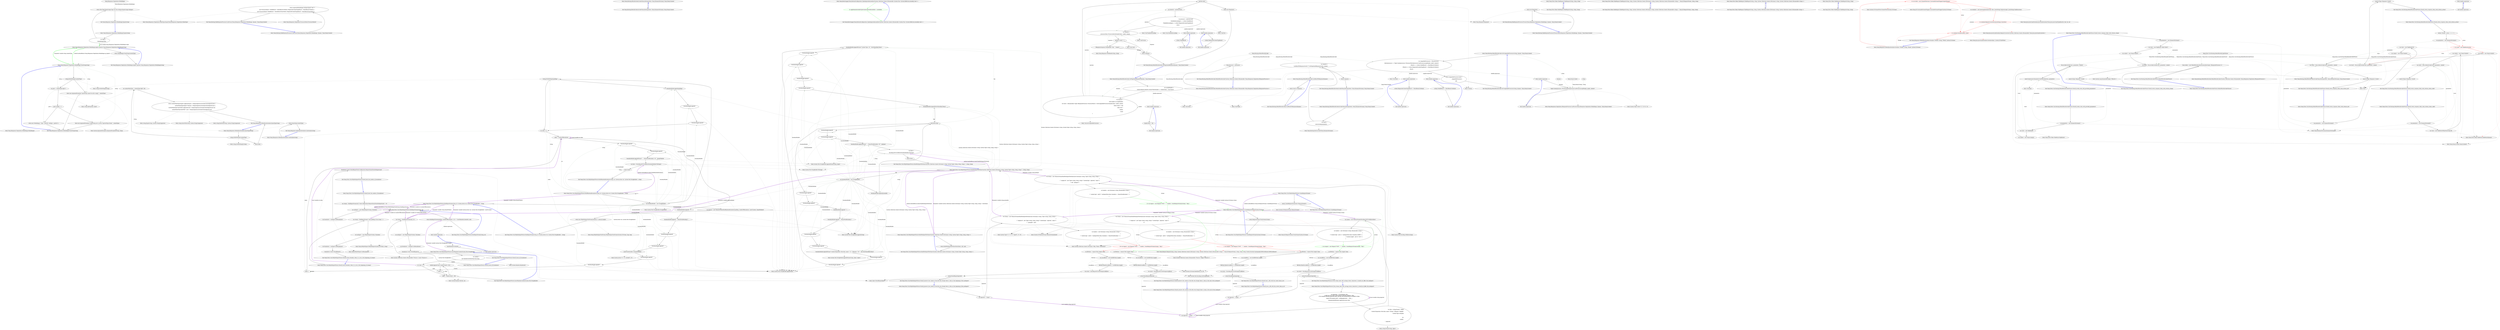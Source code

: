 digraph  {
n20 [label="Nancy.Responses.Negotiation.MediaRange", span=""];
n0 [cluster="Nancy.Responses.Negotiation.MediaRange.FromString(string)", label="Entry Nancy.Responses.Negotiation.MediaRange.FromString(string)", span="24-24"];
n1 [cluster="Nancy.Responses.Negotiation.MediaRange.FromString(string)", label="string.IsNullOrEmpty(contentType)", span="26-26"];
n2 [cluster="Nancy.Responses.Negotiation.MediaRange.FromString(string)", label="throw new ArgumentException(''inputString cannot be null or empty'', contentType);", span="28-28"];
n3 [cluster="Nancy.Responses.Negotiation.MediaRange.FromString(string)", label="var parts = contentType.Split('/')", span="31-31"];
n5 [cluster="Nancy.Responses.Negotiation.MediaRange.FromString(string)", label="throw new ArgumentException(''inputString not in correct Type/SubType format'', contentType);", span="35-35"];
n8 [cluster="string.IsNullOrEmpty(string)", label="Entry string.IsNullOrEmpty(string)", span="0-0"];
n4 [cluster="Nancy.Responses.Negotiation.MediaRange.FromString(string)", label="parts.Length != 2", span="33-33"];
n10 [cluster="string.Split(params char[])", label="Entry string.Split(params char[])", span="0-0"];
n6 [cluster="Nancy.Responses.Negotiation.MediaRange.FromString(string)", label="return new MediaRange { Type = parts[0], Subtype = parts[1] };", span="38-38"];
n7 [cluster="Nancy.Responses.Negotiation.MediaRange.FromString(string)", label="Exit Nancy.Responses.Negotiation.MediaRange.FromString(string)", span="24-24"];
n11 [cluster="Nancy.Responses.Negotiation.MediaRange.MediaRange()", label="Entry Nancy.Responses.Negotiation.MediaRange.MediaRange()", span="7-7"];
n9 [cluster="System.ArgumentException.ArgumentException(string, string)", label="Entry System.ArgumentException.ArgumentException(string, string)", span="0-0"];
n12 [cluster="Nancy.Responses.Negotiation.MediaRange.implicit operator Nancy.Responses.Negotiation.MediaRange(string)", label="Entry Nancy.Responses.Negotiation.MediaRange.implicit operator Nancy.Responses.Negotiation.MediaRange(string)", span="41-41"];
n13 [cluster="Nancy.Responses.Negotiation.MediaRange.implicit operator Nancy.Responses.Negotiation.MediaRange(string)", label="return MediaRange.FromString(contentType);", span="43-43"];
n14 [cluster="Nancy.Responses.Negotiation.MediaRange.implicit operator Nancy.Responses.Negotiation.MediaRange(string)", label="Exit Nancy.Responses.Negotiation.MediaRange.implicit operator Nancy.Responses.Negotiation.MediaRange(string)", span="41-41"];
n15 [cluster="Nancy.Responses.Negotiation.MediaRange.Equals(string)", label="Entry Nancy.Responses.Negotiation.MediaRange.Equals(string)", span="46-46"];
n16 [cluster="Nancy.Responses.Negotiation.MediaRange.Equals(string)", label="var range = \r\n                (MediaRange)other", span="48-49"];
n17 [cluster="Nancy.Responses.Negotiation.MediaRange.Equals(string)", label="return (this.Type.Equals(range.Type) && this.Subtype.Equals(range.Subtype));", span="51-51"];
n18 [cluster="Nancy.Responses.Negotiation.MediaRange.Equals(string)", label="Exit Nancy.Responses.Negotiation.MediaRange.Equals(string)", span="46-46"];
n19 [cluster="Nancy.Responses.Negotiation.MediaType.Equals(Nancy.Responses.Negotiation.MediaType)", label="Entry Nancy.Responses.Negotiation.MediaType.Equals(Nancy.Responses.Negotiation.MediaType)", span="37-37"];
m0_0 [cluster="Nancy.Routing.IRouteInvoker.Invoke(Nancy.Routing.Route, Nancy.DynamicDictionary, Nancy.NancyContext)", file="BrowserContext.cs", label="Entry Nancy.Routing.IRouteInvoker.Invoke(Nancy.Routing.Route, Nancy.DynamicDictionary, Nancy.NancyContext)", span="14-14"];
m0_1 [cluster="Nancy.Routing.IRouteInvoker.Invoke(Nancy.Routing.Route, Nancy.DynamicDictionary, Nancy.NancyContext)", file="BrowserContext.cs", label="Exit Nancy.Routing.IRouteInvoker.Invoke(Nancy.Routing.Route, Nancy.DynamicDictionary, Nancy.NancyContext)", span="14-14"];
m0_34 [cluster="Nancy.Bootstrapper.NancyInternalConfiguration.UpdateIgnoredAssemblies(System.Collections.Generic.IEnumerable<System.Func<System.Reflection.Assembly, bool>>)", file="BrowserContext.cs", label="Entry Nancy.Bootstrapper.NancyInternalConfiguration.UpdateIgnoredAssemblies(System.Collections.Generic.IEnumerable<System.Func<System.Reflection.Assembly, bool>>)", span="167-167"];
m0_35 [cluster="Nancy.Bootstrapper.NancyInternalConfiguration.UpdateIgnoredAssemblies(System.Collections.Generic.IEnumerable<System.Func<System.Reflection.Assembly, bool>>)", color=green, community=0, file="BrowserContext.cs", label="24: AppDomainAssemblyTypeScanner.IgnoredAssemblies = assemblies", span="169-169"];
m0_36 [cluster="Nancy.Bootstrapper.NancyInternalConfiguration.UpdateIgnoredAssemblies(System.Collections.Generic.IEnumerable<System.Func<System.Reflection.Assembly, bool>>)", file="BrowserContext.cs", label="Exit Nancy.Bootstrapper.NancyInternalConfiguration.UpdateIgnoredAssemblies(System.Collections.Generic.IEnumerable<System.Func<System.Reflection.Assembly, bool>>)", span="167-167"];
m2_44 [cluster="Nancy.Routing.DefaultRouteInvoker.GetCompatibleProcessors(string, dynamic, Nancy.NancyContext)", file="BuiltInCultureConventionFixture.cs", label="Entry Nancy.Routing.DefaultRouteInvoker.GetCompatibleProcessors(string, dynamic, Nancy.NancyContext)", span="80-80"];
m2_45 [cluster="Nancy.Routing.DefaultRouteInvoker.GetCompatibleProcessors(string, dynamic, Nancy.NancyContext)", file="BuiltInCultureConventionFixture.cs", label="var compatibleProcessors = this.processors\r\n                .Select(processor => Tuple.Create(processor, (ProcessorMatch)processor.CanProcess(acceptHeader, model, context)))\r\n                .Where(x => x.Item2.ModelResult != MatchResult.NoMatch)\r\n                .Where(x => x.Item2.RequestedContentTypeResult != MatchResult.NoMatch)\r\n                .ToList()", span="82-86"];
m2_46 [cluster="Nancy.Routing.DefaultRouteInvoker.GetCompatibleProcessors(string, dynamic, Nancy.NancyContext)", file="BuiltInCultureConventionFixture.cs", label="return compatibleProcessors.Any() ?\r\n                compatibleProcessors :\r\n                null;", span="88-90"];
m2_47 [cluster="Nancy.Routing.DefaultRouteInvoker.GetCompatibleProcessors(string, dynamic, Nancy.NancyContext)", file="BuiltInCultureConventionFixture.cs", label="Exit Nancy.Routing.DefaultRouteInvoker.GetCompatibleProcessors(string, dynamic, Nancy.NancyContext)", span="80-80"];
m2_27 [cluster="Unk.Any", file="BuiltInCultureConventionFixture.cs", label="Entry Unk.Any", span=""];
m2_33 [cluster="Nancy.Response.WithHeader(string, string)", file="BuiltInCultureConventionFixture.cs", label="Entry Nancy.Response.WithHeader(string, string)", span="46-46"];
m2_65 [cluster="Nancy.Routing.FakeResponseProcessor.Process(Nancy.Responses.Negotiation.MediaRange, dynamic, Nancy.NancyContext)", file="BuiltInCultureConventionFixture.cs", label="Entry Nancy.Routing.FakeResponseProcessor.Process(Nancy.Responses.Negotiation.MediaRange, dynamic, Nancy.NancyContext)", span="108-108"];
m2_66 [cluster="Nancy.Routing.FakeResponseProcessor.Process(Nancy.Responses.Negotiation.MediaRange, dynamic, Nancy.NancyContext)", file="BuiltInCultureConventionFixture.cs", label="return new Response();", span="110-110"];
m2_67 [cluster="Nancy.Routing.FakeResponseProcessor.Process(Nancy.Responses.Negotiation.MediaRange, dynamic, Nancy.NancyContext)", file="BuiltInCultureConventionFixture.cs", label="Exit Nancy.Routing.FakeResponseProcessor.Process(Nancy.Responses.Negotiation.MediaRange, dynamic, Nancy.NancyContext)", span="108-108"];
m2_10 [cluster="Nancy.Routing.DefaultRouteInvoker.GetNegotiatedResponse(dynamic, Nancy.NancyContext)", file="BuiltInCultureConventionFixture.cs", label="Entry Nancy.Routing.DefaultRouteInvoker.GetNegotiatedResponse(dynamic, Nancy.NancyContext)", span="42-42"];
m2_13 [cluster="Nancy.Routing.DefaultRouteInvoker.GetNegotiatedResponse(dynamic, Nancy.NancyContext)", file="BuiltInCultureConventionFixture.cs", label="var acceptHeaders =\r\n                context.Request.Headers.Accept.Where(header => header.Item2 > 0m).ToList()", span="44-45"];
m2_14 [cluster="Nancy.Routing.DefaultRouteInvoker.GetNegotiatedResponse(dynamic, Nancy.NancyContext)", file="BuiltInCultureConventionFixture.cs", label="var matches =\r\n                from header in acceptHeaders\r\n                let result = (IEnumerable<Tuple<IResponseProcessor, ProcessorMatch>>)GetCompatibleProcessors(header.Item1, model, context)\r\n                where result != null\r\n                select new {\r\n                    header,\r\n                    result\r\n                }", span="47-54"];
m2_18 [cluster="Nancy.Routing.DefaultRouteInvoker.GetNegotiatedResponse(dynamic, Nancy.NancyContext)", file="BuiltInCultureConventionFixture.cs", label="var response = \r\n                    processor.Item1.Process(selected.header.Item1, model, context)", span="65-66"];
m2_15 [cluster="Nancy.Routing.DefaultRouteInvoker.GetNegotiatedResponse(dynamic, Nancy.NancyContext)", file="BuiltInCultureConventionFixture.cs", label="matches.Any()", span="56-56"];
m2_16 [cluster="Nancy.Routing.DefaultRouteInvoker.GetNegotiatedResponse(dynamic, Nancy.NancyContext)", file="BuiltInCultureConventionFixture.cs", label="var selected = matches.First()", span="58-58"];
m2_19 [cluster="Nancy.Routing.DefaultRouteInvoker.GetNegotiatedResponse(dynamic, Nancy.NancyContext)", file="BuiltInCultureConventionFixture.cs", label="matches.Count() > 1", span="68-68"];
m2_22 [cluster="Nancy.Routing.DefaultRouteInvoker.GetNegotiatedResponse(dynamic, Nancy.NancyContext)", file="BuiltInCultureConventionFixture.cs", label="return new Response();", span="77-77"];
m2_17 [cluster="Nancy.Routing.DefaultRouteInvoker.GetNegotiatedResponse(dynamic, Nancy.NancyContext)", file="BuiltInCultureConventionFixture.cs", label="var processor = selected.result\r\n                    .OrderByDescending(x => x.Item2.ModelResult)\r\n                    .ThenByDescending(x => x.Item2.RequestedContentTypeResult)\r\n                    .First()", span="60-63"];
m2_20 [cluster="Nancy.Routing.DefaultRouteInvoker.GetNegotiatedResponse(dynamic, Nancy.NancyContext)", file="BuiltInCultureConventionFixture.cs", label="((Response)response).WithHeader(''Vary'', ''Accept'')", span="70-70"];
m2_21 [cluster="Nancy.Routing.DefaultRouteInvoker.GetNegotiatedResponse(dynamic, Nancy.NancyContext)", file="BuiltInCultureConventionFixture.cs", label="return response;", span="73-73"];
m2_23 [cluster="Nancy.Routing.DefaultRouteInvoker.GetNegotiatedResponse(dynamic, Nancy.NancyContext)", file="BuiltInCultureConventionFixture.cs", label="Exit Nancy.Routing.DefaultRouteInvoker.GetNegotiatedResponse(dynamic, Nancy.NancyContext)", span="42-42"];
m2_31 [cluster="Unk.Process", file="BuiltInCultureConventionFixture.cs", label="Entry Unk.Process", span=""];
m2_52 [cluster="Nancy.Responses.Negotiation.IResponseProcessor.CanProcess(Nancy.Responses.Negotiation.MediaRange, dynamic, Nancy.NancyContext)", file="BuiltInCultureConventionFixture.cs", label="Entry Nancy.Responses.Negotiation.IResponseProcessor.CanProcess(Nancy.Responses.Negotiation.MediaRange, dynamic, Nancy.NancyContext)", span="23-23"];
m2_30 [cluster="Unk.ThenByDescending", file="BuiltInCultureConventionFixture.cs", label="Entry Unk.ThenByDescending", span=""];
m2_24 [cluster="Unk.Where", file="BuiltInCultureConventionFixture.cs", label="Entry Unk.Where", span=""];
m2_53 [cluster="System.Tuple.Create<T1, T2>(T1, T2)", file="BuiltInCultureConventionFixture.cs", label="Entry System.Tuple.Create<T1, T2>(T1, T2)", span="0-0"];
m2_3 [cluster="Nancy.Routing.DefaultRouteInvoker.Invoke(Nancy.Routing.Route, Nancy.DynamicDictionary, Nancy.NancyContext)", file="BuiltInCultureConventionFixture.cs", label="Entry Nancy.Routing.DefaultRouteInvoker.Invoke(Nancy.Routing.Route, Nancy.DynamicDictionary, Nancy.NancyContext)", span="26-26"];
m2_4 [cluster="Nancy.Routing.DefaultRouteInvoker.Invoke(Nancy.Routing.Route, Nancy.DynamicDictionary, Nancy.NancyContext)", file="BuiltInCultureConventionFixture.cs", label="var result =\r\n                route.Invoke(parameters)", span="28-29"];
m2_5 [cluster="Nancy.Routing.DefaultRouteInvoker.Invoke(Nancy.Routing.Route, Nancy.DynamicDictionary, Nancy.NancyContext)", file="BuiltInCultureConventionFixture.cs", label="var response =\r\n                CastResultToResponse(result) ?? GetNegotiatedResponse(result, context)", span="31-32"];
m2_6 [cluster="Nancy.Routing.DefaultRouteInvoker.Invoke(Nancy.Routing.Route, Nancy.DynamicDictionary, Nancy.NancyContext)", file="BuiltInCultureConventionFixture.cs", label="return response;", span="34-34"];
m2_7 [cluster="Nancy.Routing.DefaultRouteInvoker.Invoke(Nancy.Routing.Route, Nancy.DynamicDictionary, Nancy.NancyContext)", file="BuiltInCultureConventionFixture.cs", label="Exit Nancy.Routing.DefaultRouteInvoker.Invoke(Nancy.Routing.Route, Nancy.DynamicDictionary, Nancy.NancyContext)", span="26-26"];
m2_26 [cluster="Unk.GetCompatibleProcessors", file="BuiltInCultureConventionFixture.cs", label="Entry Unk.GetCompatibleProcessors", span=""];
m2_32 [cluster="Unk.Count", file="BuiltInCultureConventionFixture.cs", label="Entry Unk.Count", span=""];
m2_60 [cluster="Nancy.Routing.FakeResponseProcessor.CanProcess(Nancy.Responses.Negotiation.MediaRange, dynamic, Nancy.NancyContext)", file="BuiltInCultureConventionFixture.cs", label="Entry Nancy.Routing.FakeResponseProcessor.CanProcess(Nancy.Responses.Negotiation.MediaRange, dynamic, Nancy.NancyContext)", span="101-101"];
m2_61 [cluster="Nancy.Routing.FakeResponseProcessor.CanProcess(Nancy.Responses.Negotiation.MediaRange, dynamic, Nancy.NancyContext)", file="BuiltInCultureConventionFixture.cs", label="return requestedMediaRange.Subtype.Equals(''xml'') ?\r\n                new ProcessorMatch { ModelResult = MatchResult.NoMatch, RequestedContentTypeResult = MatchResult.NoMatch } :\r\n                new ProcessorMatch{ ModelResult = MatchResult.ExactMatch, RequestedContentTypeResult = MatchResult.ExactMatch };", span="103-105"];
m2_62 [cluster="Nancy.Routing.FakeResponseProcessor.CanProcess(Nancy.Responses.Negotiation.MediaRange, dynamic, Nancy.NancyContext)", file="BuiltInCultureConventionFixture.cs", label="Exit Nancy.Routing.FakeResponseProcessor.CanProcess(Nancy.Responses.Negotiation.MediaRange, dynamic, Nancy.NancyContext)", span="101-101"];
m2_28 [cluster="Unk.First", file="BuiltInCultureConventionFixture.cs", label="Entry Unk.First", span=""];
m2_57 [cluster="lambda expression", file="BuiltInCultureConventionFixture.cs", label="Entry lambda expression", span="85-85"];
m2_35 [cluster="lambda expression", file="BuiltInCultureConventionFixture.cs", label="Entry lambda expression", span="45-45"];
m2_38 [cluster="lambda expression", file="BuiltInCultureConventionFixture.cs", label="Entry lambda expression", span="61-61"];
m2_41 [cluster="lambda expression", file="BuiltInCultureConventionFixture.cs", label="Entry lambda expression", span="62-62"];
m2_36 [cluster="lambda expression", file="BuiltInCultureConventionFixture.cs", label="header.Item2 > 0m", span="45-45"];
m2_37 [cluster="lambda expression", file="BuiltInCultureConventionFixture.cs", label="Exit lambda expression", span="45-45"];
m2_39 [cluster="lambda expression", file="BuiltInCultureConventionFixture.cs", label="x.Item2.ModelResult", span="61-61"];
m2_40 [cluster="lambda expression", file="BuiltInCultureConventionFixture.cs", label="Exit lambda expression", span="61-61"];
m2_42 [cluster="lambda expression", file="BuiltInCultureConventionFixture.cs", label="x.Item2.RequestedContentTypeResult", span="62-62"];
m2_43 [cluster="lambda expression", file="BuiltInCultureConventionFixture.cs", label="Exit lambda expression", span="62-62"];
m2_50 [cluster="lambda expression", file="BuiltInCultureConventionFixture.cs", label="Tuple.Create(processor, (ProcessorMatch)processor.CanProcess(acceptHeader, model, context))", span="83-83"];
m2_49 [cluster="lambda expression", file="BuiltInCultureConventionFixture.cs", label="Entry lambda expression", span="83-83"];
m2_54 [cluster="lambda expression", file="BuiltInCultureConventionFixture.cs", label="Entry lambda expression", span="84-84"];
m2_51 [cluster="lambda expression", file="BuiltInCultureConventionFixture.cs", label="Exit lambda expression", span="83-83"];
m2_55 [cluster="lambda expression", file="BuiltInCultureConventionFixture.cs", label="x.Item2.ModelResult != MatchResult.NoMatch", span="84-84"];
m2_56 [cluster="lambda expression", file="BuiltInCultureConventionFixture.cs", label="Exit lambda expression", span="84-84"];
m2_58 [cluster="lambda expression", file="BuiltInCultureConventionFixture.cs", label="x.Item2.RequestedContentTypeResult != MatchResult.NoMatch", span="85-85"];
m2_59 [cluster="lambda expression", file="BuiltInCultureConventionFixture.cs", label="Exit lambda expression", span="85-85"];
m2_48 [cluster="Unk.Select", file="BuiltInCultureConventionFixture.cs", label="Entry Unk.Select", span=""];
m2_8 [cluster="Nancy.Routing.Route.Invoke(Nancy.DynamicDictionary)", file="BuiltInCultureConventionFixture.cs", label="Entry Nancy.Routing.Route.Invoke(Nancy.DynamicDictionary)", span="54-54"];
m2_25 [cluster="Unk.ToList", file="BuiltInCultureConventionFixture.cs", label="Entry Unk.ToList", span=""];
m2_29 [cluster="Unk.OrderByDescending", file="BuiltInCultureConventionFixture.cs", label="Entry Unk.OrderByDescending", span=""];
m2_0 [cluster="Nancy.Routing.DefaultRouteInvoker.DefaultRouteInvoker(System.Collections.Generic.IEnumerable<Nancy.Responses.Negotiation.IResponseProcessor>)", file="BuiltInCultureConventionFixture.cs", label="Entry Nancy.Routing.DefaultRouteInvoker.DefaultRouteInvoker(System.Collections.Generic.IEnumerable<Nancy.Responses.Negotiation.IResponseProcessor>)", span="14-14"];
m2_1 [cluster="Nancy.Routing.DefaultRouteInvoker.DefaultRouteInvoker(System.Collections.Generic.IEnumerable<Nancy.Responses.Negotiation.IResponseProcessor>)", file="BuiltInCultureConventionFixture.cs", label="this.processors = processors", span="16-16"];
m2_2 [cluster="Nancy.Routing.DefaultRouteInvoker.DefaultRouteInvoker(System.Collections.Generic.IEnumerable<Nancy.Responses.Negotiation.IResponseProcessor>)", file="BuiltInCultureConventionFixture.cs", label="Exit Nancy.Routing.DefaultRouteInvoker.DefaultRouteInvoker(System.Collections.Generic.IEnumerable<Nancy.Responses.Negotiation.IResponseProcessor>)", span="14-14"];
m2_9 [cluster="Nancy.Routing.DefaultRouteInvoker.CastResultToResponse(dynamic)", file="BuiltInCultureConventionFixture.cs", label="Entry Nancy.Routing.DefaultRouteInvoker.CastResultToResponse(dynamic)", span="37-37"];
m2_11 [cluster="Nancy.Routing.DefaultRouteInvoker.CastResultToResponse(dynamic)", file="BuiltInCultureConventionFixture.cs", label="return result as Response;", span="39-39"];
m2_12 [cluster="Nancy.Routing.DefaultRouteInvoker.CastResultToResponse(dynamic)", file="BuiltInCultureConventionFixture.cs", label="Exit Nancy.Routing.DefaultRouteInvoker.CastResultToResponse(dynamic)", span="37-37"];
m2_34 [cluster="Nancy.Response.Response()", file="BuiltInCultureConventionFixture.cs", label="Entry Nancy.Response.Response()", span="20-20"];
m2_64 [cluster="Nancy.Responses.Negotiation.ProcessorMatch.ProcessorMatch()", file="BuiltInCultureConventionFixture.cs", label="Entry Nancy.Responses.Negotiation.ProcessorMatch.ProcessorMatch()", span="5-5"];
m2_68 [file="BuiltInCultureConventionFixture.cs", label="Nancy.Routing.DefaultRouteInvoker", span=""];
m2_69 [file="BuiltInCultureConventionFixture.cs", label=string, span=""];
m2_70 [file="BuiltInCultureConventionFixture.cs", label=dynamic, span=""];
m2_71 [file="BuiltInCultureConventionFixture.cs", label="Nancy.NancyContext", span=""];
m4_4 [cluster="Nancy.Tests.Fakes.FakeRequest.FakeRequest(string, string, string)", file="FakeRequest.cs", label="Entry Nancy.Tests.Fakes.FakeRequest.FakeRequest(string, string, string)", span="18-18"];
m4_5 [cluster="Nancy.Tests.Fakes.FakeRequest.FakeRequest(string, string, string)", file="FakeRequest.cs", label="Exit Nancy.Tests.Fakes.FakeRequest.FakeRequest(string, string, string)", span="18-18"];
m4_6 [cluster="Nancy.Tests.Fakes.FakeRequest.FakeRequest(string, string, System.Collections.Generic.IDictionary<string, System.Collections.Generic.IEnumerable<string>>, Nancy.IO.RequestStream, string, string)", file="FakeRequest.cs", label="Entry Nancy.Tests.Fakes.FakeRequest.FakeRequest(string, string, System.Collections.Generic.IDictionary<string, System.Collections.Generic.IEnumerable<string>>, Nancy.IO.RequestStream, string, string)", span="23-23"];
m4_7 [cluster="Nancy.Tests.Fakes.FakeRequest.FakeRequest(string, string, System.Collections.Generic.IDictionary<string, System.Collections.Generic.IEnumerable<string>>, Nancy.IO.RequestStream, string, string)", file="FakeRequest.cs", label="Exit Nancy.Tests.Fakes.FakeRequest.FakeRequest(string, string, System.Collections.Generic.IDictionary<string, System.Collections.Generic.IEnumerable<string>>, Nancy.IO.RequestStream, string, string)", span="23-23"];
m4_2 [cluster="Nancy.Tests.Fakes.FakeRequest.FakeRequest(string, string, System.Collections.Generic.IDictionary<string, System.Collections.Generic.IEnumerable<string>>)", file="FakeRequest.cs", label="Entry Nancy.Tests.Fakes.FakeRequest.FakeRequest(string, string, System.Collections.Generic.IDictionary<string, System.Collections.Generic.IEnumerable<string>>)", span="13-13"];
m4_3 [cluster="Nancy.Tests.Fakes.FakeRequest.FakeRequest(string, string, System.Collections.Generic.IDictionary<string, System.Collections.Generic.IEnumerable<string>>)", file="FakeRequest.cs", label="Exit Nancy.Tests.Fakes.FakeRequest.FakeRequest(string, string, System.Collections.Generic.IDictionary<string, System.Collections.Generic.IEnumerable<string>>)", span="13-13"];
m4_0 [cluster="Nancy.Tests.Fakes.FakeRequest.FakeRequest(string, string)", file="FakeRequest.cs", label="Entry Nancy.Tests.Fakes.FakeRequest.FakeRequest(string, string)", span="8-8"];
m4_1 [cluster="Nancy.Tests.Fakes.FakeRequest.FakeRequest(string, string)", file="FakeRequest.cs", label="Exit Nancy.Tests.Fakes.FakeRequest.FakeRequest(string, string)", span="8-8"];
m5_30 [cluster="System.Tuple<T1, T2, T3>.Tuple(T1, T2, T3)", file="HttpMultipartFixture.cs", label="Entry System.Tuple<T1, T2, T3>.Tuple(T1, T2, T3)", span="0-0"];
m5_127 [cluster="System.Random.Next(int, int)", file="HttpMultipartFixture.cs", label="Entry System.Random.Next(int, int)", span="0-0"];
m5_126 [cluster="System.Random.Random(int)", file="HttpMultipartFixture.cs", label="Entry System.Random.Random(int)", span="0-0"];
m5_115 [cluster="System.Text.StringBuilder.Append(string)", file="HttpMultipartFixture.cs", label="Entry System.Text.StringBuilder.Append(string)", span="0-0"];
m5_48 [cluster="Nancy.Tests.Unit.HttpMultipartFixture.BuildMultipartFileValues(System.Collections.Generic.Dictionary<string, System.Tuple<string, string, string>>)", file="HttpMultipartFixture.cs", label="Entry Nancy.Tests.Unit.HttpMultipartFixture.BuildMultipartFileValues(System.Collections.Generic.Dictionary<string, System.Tuple<string, string, string>>)", span="279-279"];
m5_160 [cluster="Nancy.Tests.Unit.HttpMultipartFixture.BuildMultipartFileValues(System.Collections.Generic.Dictionary<string, System.Tuple<string, string, string>>)", file="HttpMultipartFixture.cs", label="return BuildMultipartFileValues(formValues, null, null);", span="281-281"];
m5_161 [cluster="Nancy.Tests.Unit.HttpMultipartFixture.BuildMultipartFileValues(System.Collections.Generic.Dictionary<string, System.Tuple<string, string, string>>)", file="HttpMultipartFixture.cs", label="Exit Nancy.Tests.Unit.HttpMultipartFixture.BuildMultipartFileValues(System.Collections.Generic.Dictionary<string, System.Tuple<string, string, string>>)", span="279-279"];
m5_72 [cluster="string.Format(string, object)", file="HttpMultipartFixture.cs", label="Entry string.Format(string, object)", span="0-0"];
m5_28 [cluster="System.IO.MemoryStream.MemoryStream(byte[])", file="HttpMultipartFixture.cs", label="Entry System.IO.MemoryStream.MemoryStream(byte[])", span="0-0"];
m5_6 [cluster="Nancy.Tests.Unit.HttpMultipartFixture.BuildInputStream(string, int)", file="HttpMultipartFixture.cs", label="Entry Nancy.Tests.Unit.HttpMultipartFixture.BuildInputStream(string, int)", span="180-180"];
m5_80 [cluster="Nancy.Tests.Unit.HttpMultipartFixture.BuildInputStream(string, int)", file="HttpMultipartFixture.cs", label="return BuildInputStream(padding, numberOfBoundaries, (i,b) => InsertRandomContent(b), null);", span="182-182"];
m5_81 [cluster="Nancy.Tests.Unit.HttpMultipartFixture.BuildInputStream(string, int)", file="HttpMultipartFixture.cs", label="Exit Nancy.Tests.Unit.HttpMultipartFixture.BuildInputStream(string, int)", span="180-180"];
m5_10 [cluster="object.ShouldEqual(object)", file="HttpMultipartFixture.cs", label="Entry object.ShouldEqual(object)", span="95-95"];
m5_11 [cluster="Nancy.Tests.Unit.HttpMultipartFixture.Should_locate_boundary_when_it_is_not_at_the_beginning_of_stream()", file="HttpMultipartFixture.cs", label="Entry Nancy.Tests.Unit.HttpMultipartFixture.Should_locate_boundary_when_it_is_not_at_the_beginning_of_stream()", span="31-31"];
m5_12 [cluster="Nancy.Tests.Unit.HttpMultipartFixture.Should_locate_boundary_when_it_is_not_at_the_beginning_of_stream()", file="HttpMultipartFixture.cs", label="var stream = BuildInputStream(''some padding in the stream'', 1)", span="34-34"];
m5_13 [cluster="Nancy.Tests.Unit.HttpMultipartFixture.Should_locate_boundary_when_it_is_not_at_the_beginning_of_stream()", file="HttpMultipartFixture.cs", label="var multipart = new HttpMultipart(stream, Boundary)", span="35-35"];
m5_14 [cluster="Nancy.Tests.Unit.HttpMultipartFixture.Should_locate_boundary_when_it_is_not_at_the_beginning_of_stream()", file="HttpMultipartFixture.cs", label="var boundaries = multipart.GetBoundaries()", span="38-38"];
m5_15 [cluster="Nancy.Tests.Unit.HttpMultipartFixture.Should_locate_boundary_when_it_is_not_at_the_beginning_of_stream()", file="HttpMultipartFixture.cs", label="boundaries.Count().ShouldEqual(1)", span="41-41"];
m5_16 [cluster="Nancy.Tests.Unit.HttpMultipartFixture.Should_locate_boundary_when_it_is_not_at_the_beginning_of_stream()", file="HttpMultipartFixture.cs", label="Exit Nancy.Tests.Unit.HttpMultipartFixture.Should_locate_boundary_when_it_is_not_at_the_beginning_of_stream()", span="31-31"];
m5_32 [cluster="Nancy.Request.Request(string, string, System.Collections.Generic.IDictionary<string, System.Collections.Generic.IEnumerable<string>>, Nancy.IO.RequestStream, string, string, string, System.Security.Cryptography.X509Certificates.X509Certificate2)", file="HttpMultipartFixture.cs", label="Entry Nancy.Request.Request(string, string, System.Collections.Generic.IDictionary<string, System.Collections.Generic.IEnumerable<string>>, Nancy.IO.RequestStream, string, string, string, System.Security.Cryptography.X509Certificates.X509Certificate2)", span="46-46"];
m5_82 [cluster="Nancy.Tests.Unit.HttpMultipartFixture.BuildInputStream(string, int, System.Action<int, System.Text.StringBuilder>, string)", file="HttpMultipartFixture.cs", label="Entry Nancy.Tests.Unit.HttpMultipartFixture.BuildInputStream(string, int, System.Action<int, System.Text.StringBuilder>, string)", span="185-185"];
m5_87 [cluster="Nancy.Tests.Unit.HttpMultipartFixture.BuildInputStream(string, int, System.Action<int, System.Text.StringBuilder>, string)", file="HttpMultipartFixture.cs", label="var memory = new MemoryStream(BuildRandomBoundaries(padding, numberOfBoundaries, insertContent, dataAtTheEnd))", span="187-187"];
m5_88 [cluster="Nancy.Tests.Unit.HttpMultipartFixture.BuildInputStream(string, int, System.Action<int, System.Text.StringBuilder>, string)", file="HttpMultipartFixture.cs", label="return new HttpMultipartSubStream(memory, 0, memory.Length);", span="189-189"];
m5_89 [cluster="Nancy.Tests.Unit.HttpMultipartFixture.BuildInputStream(string, int, System.Action<int, System.Text.StringBuilder>, string)", file="HttpMultipartFixture.cs", label="Exit Nancy.Tests.Unit.HttpMultipartFixture.BuildInputStream(string, int, System.Action<int, System.Text.StringBuilder>, string)", span="185-185"];
m5_113 [cluster="System.Text.StringBuilder.StringBuilder()", file="HttpMultipartFixture.cs", label="Entry System.Text.StringBuilder.StringBuilder()", span="0-0"];
m5_117 [cluster="System.Action<T1, T2>.Invoke(T1, T2)", file="HttpMultipartFixture.cs", label="Entry System.Action<T1, T2>.Invoke(T1, T2)", span="0-0"];
m5_8 [cluster="Nancy.HttpMultipart.GetBoundaries()", file="HttpMultipartFixture.cs", label="Entry Nancy.HttpMultipart.GetBoundaries()", span="37-37"];
m5_153 [cluster="Nancy.Tests.Unit.HttpMultipartFixture.CreateRequestStream()", file="HttpMultipartFixture.cs", label="Entry Nancy.Tests.Unit.HttpMultipartFixture.CreateRequestStream()", span="269-269"];
m5_154 [cluster="Nancy.Tests.Unit.HttpMultipartFixture.CreateRequestStream()", file="HttpMultipartFixture.cs", label="return CreateRequestStream(new MemoryStream());", span="271-271"];
m5_155 [cluster="Nancy.Tests.Unit.HttpMultipartFixture.CreateRequestStream()", file="HttpMultipartFixture.cs", label="Exit Nancy.Tests.Unit.HttpMultipartFixture.CreateRequestStream()", span="269-269"];
m5_119 [cluster="System.Text.StringBuilder.ToString()", file="HttpMultipartFixture.cs", label="Entry System.Text.StringBuilder.ToString()", span="0-0"];
m5_74 [cluster="Nancy.Tests.Unit.HttpMultipartFixture.Should_limit_the_number_of_boundaries()", file="HttpMultipartFixture.cs", label="Entry Nancy.Tests.Unit.HttpMultipartFixture.Should_limit_the_number_of_boundaries()", span="166-166"];
m5_75 [cluster="Nancy.Tests.Unit.HttpMultipartFixture.Should_limit_the_number_of_boundaries()", file="HttpMultipartFixture.cs", label="var stream = BuildInputStream(null, StaticConfiguration.RequestQueryFormMultipartLimit + 10)", span="169-169"];
m5_76 [cluster="Nancy.Tests.Unit.HttpMultipartFixture.Should_limit_the_number_of_boundaries()", file="HttpMultipartFixture.cs", label="var multipart = new HttpMultipart(stream, Boundary)", span="170-170"];
m5_77 [cluster="Nancy.Tests.Unit.HttpMultipartFixture.Should_limit_the_number_of_boundaries()", file="HttpMultipartFixture.cs", label="var boundaries = multipart.GetBoundaries()", span="173-173"];
m5_78 [cluster="Nancy.Tests.Unit.HttpMultipartFixture.Should_limit_the_number_of_boundaries()", file="HttpMultipartFixture.cs", label="boundaries.Count().ShouldEqual(StaticConfiguration.RequestQueryFormMultipartLimit)", span="176-176"];
m5_79 [cluster="Nancy.Tests.Unit.HttpMultipartFixture.Should_limit_the_number_of_boundaries()", file="HttpMultipartFixture.cs", label="Exit Nancy.Tests.Unit.HttpMultipartFixture.Should_limit_the_number_of_boundaries()", span="166-166"];
m5_37 [cluster="Nancy.Tests.Unit.HttpMultipartFixture.Should_have_a_file_with_the_correct_data_in_it()", file="HttpMultipartFixture.cs", label="Entry Nancy.Tests.Unit.HttpMultipartFixture.Should_have_a_file_with_the_correct_data_in_it()", span="77-77"];
m5_38 [cluster="Nancy.Tests.Unit.HttpMultipartFixture.Should_have_a_file_with_the_correct_data_in_it()", file="HttpMultipartFixture.cs", label="var expected = ''wazaa''", span="80-80"];
m5_39 [cluster="Nancy.Tests.Unit.HttpMultipartFixture.Should_have_a_file_with_the_correct_data_in_it()", file="HttpMultipartFixture.cs", label="var stream = new MemoryStream(BuildMultipartFileValues(new Dictionary<string, Tuple<string, string, string>>\r\n            {\r\n                { ''sample.txt'', new Tuple<string, string, string>(''content/type'', expected, ''name'')}\r\n            }))", span="82-85"];
m5_46 [cluster="Nancy.Tests.Unit.HttpMultipartFixture.Should_have_a_file_with_the_correct_data_in_it()", file="HttpMultipartFixture.cs", label="actual.ShouldEqual(expected)", span="103-103"];
m5_40 [cluster="Nancy.Tests.Unit.HttpMultipartFixture.Should_have_a_file_with_the_correct_data_in_it()", file="HttpMultipartFixture.cs", label="var headers = new Dictionary<string, IEnumerable<string>>\r\n            {\r\n                { ''content-type'', new[] { ''multipart/form-data; boundary=----NancyFormBoundary'' } }\r\n            }", span="87-90"];
m5_41 [cluster="Nancy.Tests.Unit.HttpMultipartFixture.Should_have_a_file_with_the_correct_data_in_it()", color=red, community=0, file="HttpMultipartFixture.cs", label="2: var request = new Request(''POST'', ''/'', headers, CreateRequestStream(stream), ''http'')", span="93-93"];
m5_42 [cluster="Nancy.Tests.Unit.HttpMultipartFixture.Should_have_a_file_with_the_correct_data_in_it()", file="HttpMultipartFixture.cs", label="var fileValue = request.Files.Single().Value", span="97-97"];
m5_43 [cluster="Nancy.Tests.Unit.HttpMultipartFixture.Should_have_a_file_with_the_correct_data_in_it()", file="HttpMultipartFixture.cs", label="var actualBytes = new byte[fileValue.Length]", span="98-98"];
m5_44 [cluster="Nancy.Tests.Unit.HttpMultipartFixture.Should_have_a_file_with_the_correct_data_in_it()", file="HttpMultipartFixture.cs", label="fileValue.Read(actualBytes, 0, (int)fileValue.Length)", span="99-99"];
m5_45 [cluster="Nancy.Tests.Unit.HttpMultipartFixture.Should_have_a_file_with_the_correct_data_in_it()", file="HttpMultipartFixture.cs", label="var actual = Encoding.ASCII.GetString(actualBytes)", span="101-101"];
m5_47 [cluster="Nancy.Tests.Unit.HttpMultipartFixture.Should_have_a_file_with_the_correct_data_in_it()", file="HttpMultipartFixture.cs", label="Exit Nancy.Tests.Unit.HttpMultipartFixture.Should_have_a_file_with_the_correct_data_in_it()", span="77-77"];
m5_0 [cluster="Nancy.Tests.Unit.HttpMultipartFixture.Should_locate_all_boundaries()", file="HttpMultipartFixture.cs", label="Entry Nancy.Tests.Unit.HttpMultipartFixture.Should_locate_all_boundaries()", span="17-17"];
m5_1 [cluster="Nancy.Tests.Unit.HttpMultipartFixture.Should_locate_all_boundaries()", file="HttpMultipartFixture.cs", label="var stream = BuildInputStream(null, 10)", span="20-20"];
m5_2 [cluster="Nancy.Tests.Unit.HttpMultipartFixture.Should_locate_all_boundaries()", file="HttpMultipartFixture.cs", label="var multipart = new HttpMultipart(stream, Boundary)", span="21-21"];
m5_3 [cluster="Nancy.Tests.Unit.HttpMultipartFixture.Should_locate_all_boundaries()", file="HttpMultipartFixture.cs", label="var boundaries = multipart.GetBoundaries()", span="24-24"];
m5_4 [cluster="Nancy.Tests.Unit.HttpMultipartFixture.Should_locate_all_boundaries()", file="HttpMultipartFixture.cs", label="boundaries.Count().ShouldEqual(10)", span="27-27"];
m5_5 [cluster="Nancy.Tests.Unit.HttpMultipartFixture.Should_locate_all_boundaries()", file="HttpMultipartFixture.cs", label="Exit Nancy.Tests.Unit.HttpMultipartFixture.Should_locate_all_boundaries()", span="17-17"];
m5_34 [cluster="System.Collections.Generic.IEnumerable<TSource>.Single<TSource>()", file="HttpMultipartFixture.cs", label="Entry System.Collections.Generic.IEnumerable<TSource>.Single<TSource>()", span="0-0"];
m5_118 [cluster="System.Text.StringBuilder.AppendFormat(string, object)", file="HttpMultipartFixture.cs", label="Entry System.Text.StringBuilder.AppendFormat(string, object)", span="0-0"];
m5_17 [cluster="Nancy.Tests.Unit.HttpMultipartFixture.Should_preserve_the_content_of_the_file_even_though_there_is_data_at_the_end_of_the_multipart()", file="HttpMultipartFixture.cs", label="Entry Nancy.Tests.Unit.HttpMultipartFixture.Should_preserve_the_content_of_the_file_even_though_there_is_data_at_the_end_of_the_multipart()", span="46-46"];
m5_18 [cluster="Nancy.Tests.Unit.HttpMultipartFixture.Should_preserve_the_content_of_the_file_even_though_there_is_data_at_the_end_of_the_multipart()", file="HttpMultipartFixture.cs", label="var expected = ''wazaa''", span="49-49"];
m5_19 [cluster="Nancy.Tests.Unit.HttpMultipartFixture.Should_preserve_the_content_of_the_file_even_though_there_is_data_at_the_end_of_the_multipart()", file="HttpMultipartFixture.cs", label="var stream = new MemoryStream(BuildMultipartFileValues(new Dictionary<string, Tuple<string, string, string>>\r\n            {\r\n                { ''sample.txt'', new Tuple<string, string, string>(''content/type'', expected, ''name'')}\r\n            }, null, ''epilogue''))", span="51-54"];
m5_26 [cluster="Nancy.Tests.Unit.HttpMultipartFixture.Should_preserve_the_content_of_the_file_even_though_there_is_data_at_the_end_of_the_multipart()", file="HttpMultipartFixture.cs", label="actual.ShouldEqual(expected)", span="72-72"];
m5_20 [cluster="Nancy.Tests.Unit.HttpMultipartFixture.Should_preserve_the_content_of_the_file_even_though_there_is_data_at_the_end_of_the_multipart()", file="HttpMultipartFixture.cs", label="var headers = new Dictionary<string, IEnumerable<string>>\r\n            {\r\n                { ''content-type'', new[] { ''multipart/form-data; boundary=----NancyFormBoundary'' } }\r\n            }", span="56-59"];
m5_21 [cluster="Nancy.Tests.Unit.HttpMultipartFixture.Should_preserve_the_content_of_the_file_even_though_there_is_data_at_the_end_of_the_multipart()", color=green, community=0, file="HttpMultipartFixture.cs", label="23: var request = new Request(''POST'', ''/'', headers, CreateRequestStream(stream), ''http'')", span="62-62"];
m5_22 [cluster="Nancy.Tests.Unit.HttpMultipartFixture.Should_preserve_the_content_of_the_file_even_though_there_is_data_at_the_end_of_the_multipart()", file="HttpMultipartFixture.cs", label="var fileValue = request.Files.Single().Value", span="66-66"];
m5_23 [cluster="Nancy.Tests.Unit.HttpMultipartFixture.Should_preserve_the_content_of_the_file_even_though_there_is_data_at_the_end_of_the_multipart()", file="HttpMultipartFixture.cs", label="var actualBytes = new byte[fileValue.Length]", span="67-67"];
m5_24 [cluster="Nancy.Tests.Unit.HttpMultipartFixture.Should_preserve_the_content_of_the_file_even_though_there_is_data_at_the_end_of_the_multipart()", file="HttpMultipartFixture.cs", label="fileValue.Read(actualBytes, 0, (int)fileValue.Length)", span="68-68"];
m5_25 [cluster="Nancy.Tests.Unit.HttpMultipartFixture.Should_preserve_the_content_of_the_file_even_though_there_is_data_at_the_end_of_the_multipart()", file="HttpMultipartFixture.cs", label="var actual = Encoding.ASCII.GetString(actualBytes)", span="70-70"];
m5_27 [cluster="Nancy.Tests.Unit.HttpMultipartFixture.Should_preserve_the_content_of_the_file_even_though_there_is_data_at_the_end_of_the_multipart()", file="HttpMultipartFixture.cs", label="Exit Nancy.Tests.Unit.HttpMultipartFixture.Should_preserve_the_content_of_the_file_even_though_there_is_data_at_the_end_of_the_multipart()", span="46-46"];
m5_7 [cluster="Nancy.HttpMultipart.HttpMultipart(System.IO.Stream, string)", file="HttpMultipartFixture.cs", label="Entry Nancy.HttpMultipart.HttpMultipart(System.IO.Stream, string)", span="25-25"];
m5_29 [cluster="System.Collections.Generic.Dictionary<TKey, TValue>.Dictionary()", file="HttpMultipartFixture.cs", label="Entry System.Collections.Generic.Dictionary<TKey, TValue>.Dictionary()", span="0-0"];
m5_90 [cluster="Nancy.Tests.Unit.HttpMultipartFixture.BuildRandomBoundaries(string, int, System.Action<int, System.Text.StringBuilder>, string)", file="HttpMultipartFixture.cs", label="Entry Nancy.Tests.Unit.HttpMultipartFixture.BuildRandomBoundaries(string, int, System.Action<int, System.Text.StringBuilder>, string)", span="192-192"];
m5_92 [cluster="Nancy.Tests.Unit.HttpMultipartFixture.BuildRandomBoundaries(string, int, System.Action<int, System.Text.StringBuilder>, string)", file="HttpMultipartFixture.cs", label="var boundaryBuilder = new StringBuilder()", span="194-194"];
m5_93 [cluster="Nancy.Tests.Unit.HttpMultipartFixture.BuildRandomBoundaries(string, int, System.Action<int, System.Text.StringBuilder>, string)", file="HttpMultipartFixture.cs", label="!string.IsNullOrEmpty(padding)", span="196-196"];
m5_94 [cluster="Nancy.Tests.Unit.HttpMultipartFixture.BuildRandomBoundaries(string, int, System.Action<int, System.Text.StringBuilder>, string)", file="HttpMultipartFixture.cs", label="boundaryBuilder.Append(padding)", span="198-198"];
m5_98 [cluster="Nancy.Tests.Unit.HttpMultipartFixture.BuildRandomBoundaries(string, int, System.Action<int, System.Text.StringBuilder>, string)", file="HttpMultipartFixture.cs", label="index < numberOfBoundaries", span="203-203"];
m5_103 [cluster="Nancy.Tests.Unit.HttpMultipartFixture.BuildRandomBoundaries(string, int, System.Action<int, System.Text.StringBuilder>, string)", file="HttpMultipartFixture.cs", label="insertContent(index, boundaryBuilder)", span="210-210"];
m5_109 [cluster="Nancy.Tests.Unit.HttpMultipartFixture.BuildRandomBoundaries(string, int, System.Action<int, System.Text.StringBuilder>, string)", file="HttpMultipartFixture.cs", label="boundaryBuilder.AppendFormat(''------NancyFormBoundary--{0}'', dataAtTheEnd)", span="218-218"];
m5_95 [cluster="Nancy.Tests.Unit.HttpMultipartFixture.BuildRandomBoundaries(string, int, System.Action<int, System.Text.StringBuilder>, string)", file="HttpMultipartFixture.cs", label="boundaryBuilder.Append('\r')", span="199-199"];
m5_96 [cluster="Nancy.Tests.Unit.HttpMultipartFixture.BuildRandomBoundaries(string, int, System.Action<int, System.Text.StringBuilder>, string)", file="HttpMultipartFixture.cs", label="boundaryBuilder.Append('\n')", span="200-200"];
m5_99 [cluster="Nancy.Tests.Unit.HttpMultipartFixture.BuildRandomBoundaries(string, int, System.Action<int, System.Text.StringBuilder>, string)", file="HttpMultipartFixture.cs", label="boundaryBuilder.Append(''--'')", span="205-205"];
m5_100 [cluster="Nancy.Tests.Unit.HttpMultipartFixture.BuildRandomBoundaries(string, int, System.Action<int, System.Text.StringBuilder>, string)", file="HttpMultipartFixture.cs", label="boundaryBuilder.Append(''----NancyFormBoundary'')", span="206-206"];
m5_101 [cluster="Nancy.Tests.Unit.HttpMultipartFixture.BuildRandomBoundaries(string, int, System.Action<int, System.Text.StringBuilder>, string)", file="HttpMultipartFixture.cs", label="boundaryBuilder.Append('\r')", span="207-207"];
m5_102 [cluster="Nancy.Tests.Unit.HttpMultipartFixture.BuildRandomBoundaries(string, int, System.Action<int, System.Text.StringBuilder>, string)", file="HttpMultipartFixture.cs", label="boundaryBuilder.Append('\n')", span="208-208"];
m5_104 [cluster="Nancy.Tests.Unit.HttpMultipartFixture.BuildRandomBoundaries(string, int, System.Action<int, System.Text.StringBuilder>, string)", file="HttpMultipartFixture.cs", label="boundaryBuilder.Append('\r')", span="212-212"];
m5_105 [cluster="Nancy.Tests.Unit.HttpMultipartFixture.BuildRandomBoundaries(string, int, System.Action<int, System.Text.StringBuilder>, string)", file="HttpMultipartFixture.cs", label="boundaryBuilder.Append('\n')", span="213-213"];
m5_107 [cluster="Nancy.Tests.Unit.HttpMultipartFixture.BuildRandomBoundaries(string, int, System.Action<int, System.Text.StringBuilder>, string)", file="HttpMultipartFixture.cs", label="boundaryBuilder.Append('\r')", span="216-216"];
m5_108 [cluster="Nancy.Tests.Unit.HttpMultipartFixture.BuildRandomBoundaries(string, int, System.Action<int, System.Text.StringBuilder>, string)", file="HttpMultipartFixture.cs", label="boundaryBuilder.Append('\n')", span="217-217"];
m5_110 [cluster="Nancy.Tests.Unit.HttpMultipartFixture.BuildRandomBoundaries(string, int, System.Action<int, System.Text.StringBuilder>, string)", file="HttpMultipartFixture.cs", label="var bytes = Encoding.ASCII.GetBytes(boundaryBuilder.ToString())", span="220-220"];
m5_97 [cluster="Nancy.Tests.Unit.HttpMultipartFixture.BuildRandomBoundaries(string, int, System.Action<int, System.Text.StringBuilder>, string)", file="HttpMultipartFixture.cs", label="var index = 0", span="203-203"];
m5_106 [cluster="Nancy.Tests.Unit.HttpMultipartFixture.BuildRandomBoundaries(string, int, System.Action<int, System.Text.StringBuilder>, string)", file="HttpMultipartFixture.cs", label="index++", span="203-203"];
m5_111 [cluster="Nancy.Tests.Unit.HttpMultipartFixture.BuildRandomBoundaries(string, int, System.Action<int, System.Text.StringBuilder>, string)", file="HttpMultipartFixture.cs", label="return bytes;", span="221-221"];
m5_112 [cluster="Nancy.Tests.Unit.HttpMultipartFixture.BuildRandomBoundaries(string, int, System.Action<int, System.Text.StringBuilder>, string)", file="HttpMultipartFixture.cs", label="Exit Nancy.Tests.Unit.HttpMultipartFixture.BuildRandomBoundaries(string, int, System.Action<int, System.Text.StringBuilder>, string)", span="192-192"];
m5_152 [cluster="System.Text.StringBuilder.AppendFormat(string, object, object)", file="HttpMultipartFixture.cs", label="Entry System.Text.StringBuilder.AppendFormat(string, object, object)", span="0-0"];
m5_116 [cluster="System.Text.StringBuilder.Append(char)", file="HttpMultipartFixture.cs", label="Entry System.Text.StringBuilder.Append(char)", span="0-0"];
m5_35 [cluster="System.IO.Stream.Read(byte[], int, int)", file="HttpMultipartFixture.cs", label="Entry System.IO.Stream.Read(byte[], int, int)", span="0-0"];
m5_49 [cluster="Nancy.Tests.Unit.HttpMultipartFixture.Should_preserve_the_content_of_the_file_even_though_there_is_data_at_the_beginning_of_the_multipart()", file="HttpMultipartFixture.cs", label="Entry Nancy.Tests.Unit.HttpMultipartFixture.Should_preserve_the_content_of_the_file_even_though_there_is_data_at_the_beginning_of_the_multipart()", span="108-108"];
m5_50 [cluster="Nancy.Tests.Unit.HttpMultipartFixture.Should_preserve_the_content_of_the_file_even_though_there_is_data_at_the_beginning_of_the_multipart()", file="HttpMultipartFixture.cs", label="var expected = ''wazaa''", span="111-111"];
m5_51 [cluster="Nancy.Tests.Unit.HttpMultipartFixture.Should_preserve_the_content_of_the_file_even_though_there_is_data_at_the_beginning_of_the_multipart()", file="HttpMultipartFixture.cs", label="var stream = new MemoryStream(BuildMultipartFileValues(new Dictionary<string, Tuple<string, string, string>>\r\n            {\r\n                { ''sample.txt'', new Tuple<string, string, string>(''content/type'', expected, ''name'')}\r\n            }, ''preamble'', null))", span="113-116"];
m5_58 [cluster="Nancy.Tests.Unit.HttpMultipartFixture.Should_preserve_the_content_of_the_file_even_though_there_is_data_at_the_beginning_of_the_multipart()", file="HttpMultipartFixture.cs", label="actual.ShouldEqual(expected)", span="134-134"];
m5_52 [cluster="Nancy.Tests.Unit.HttpMultipartFixture.Should_preserve_the_content_of_the_file_even_though_there_is_data_at_the_beginning_of_the_multipart()", file="HttpMultipartFixture.cs", label="var headers = new Dictionary<string, IEnumerable<string>>\r\n            {\r\n                { ''content-type'', new[] { ''multipart/form-data; boundary=----NancyFormBoundary'' } }\r\n            }", span="118-121"];
m5_53 [cluster="Nancy.Tests.Unit.HttpMultipartFixture.Should_preserve_the_content_of_the_file_even_though_there_is_data_at_the_beginning_of_the_multipart()", color=red, community=0, file="HttpMultipartFixture.cs", label="28: var request = new Request(''POST'', ''/'', headers, CreateRequestStream(stream), ''http'')", span="124-124"];
m5_54 [cluster="Nancy.Tests.Unit.HttpMultipartFixture.Should_preserve_the_content_of_the_file_even_though_there_is_data_at_the_beginning_of_the_multipart()", file="HttpMultipartFixture.cs", label="var fileValue = request.Files.Single().Value", span="128-128"];
m5_55 [cluster="Nancy.Tests.Unit.HttpMultipartFixture.Should_preserve_the_content_of_the_file_even_though_there_is_data_at_the_beginning_of_the_multipart()", file="HttpMultipartFixture.cs", label="var actualBytes = new byte[fileValue.Length]", span="129-129"];
m5_56 [cluster="Nancy.Tests.Unit.HttpMultipartFixture.Should_preserve_the_content_of_the_file_even_though_there_is_data_at_the_beginning_of_the_multipart()", file="HttpMultipartFixture.cs", label="fileValue.Read(actualBytes, 0, (int)fileValue.Length)", span="130-130"];
m5_57 [cluster="Nancy.Tests.Unit.HttpMultipartFixture.Should_preserve_the_content_of_the_file_even_though_there_is_data_at_the_beginning_of_the_multipart()", file="HttpMultipartFixture.cs", label="var actual = Encoding.ASCII.GetString(actualBytes)", span="132-132"];
m5_59 [cluster="Nancy.Tests.Unit.HttpMultipartFixture.Should_preserve_the_content_of_the_file_even_though_there_is_data_at_the_beginning_of_the_multipart()", file="HttpMultipartFixture.cs", label="Exit Nancy.Tests.Unit.HttpMultipartFixture.Should_preserve_the_content_of_the_file_even_though_there_is_data_at_the_beginning_of_the_multipart()", span="108-108"];
m5_83 [cluster="lambda expression", file="HttpMultipartFixture.cs", label="Entry lambda expression", span="182-182"];
m5_84 [cluster="lambda expression", file="HttpMultipartFixture.cs", label="InsertRandomContent(b)", span="182-182"];
m5_85 [cluster="lambda expression", file="HttpMultipartFixture.cs", label="Exit lambda expression", span="182-182"];
m5_9 [cluster="System.Collections.Generic.IEnumerable<TSource>.Count<TSource>()", file="HttpMultipartFixture.cs", label="Entry System.Collections.Generic.IEnumerable<TSource>.Count<TSource>()", span="0-0"];
m5_156 [cluster="System.IO.MemoryStream.MemoryStream()", file="HttpMultipartFixture.cs", label="Entry System.IO.MemoryStream.MemoryStream()", span="0-0"];
m5_33 [cluster="Nancy.Tests.Unit.HttpMultipartFixture.CreateRequestStream(System.IO.Stream)", file="HttpMultipartFixture.cs", label="Entry Nancy.Tests.Unit.HttpMultipartFixture.CreateRequestStream(System.IO.Stream)", span="274-274"];
m5_157 [cluster="Nancy.Tests.Unit.HttpMultipartFixture.CreateRequestStream(System.IO.Stream)", file="HttpMultipartFixture.cs", label="return RequestStream.FromStream(stream);", span="276-276"];
m5_158 [cluster="Nancy.Tests.Unit.HttpMultipartFixture.CreateRequestStream(System.IO.Stream)", file="HttpMultipartFixture.cs", label="Exit Nancy.Tests.Unit.HttpMultipartFixture.CreateRequestStream(System.IO.Stream)", span="274-274"];
m5_73 [cluster="System.Text.Encoding.GetBytes(string)", file="HttpMultipartFixture.cs", label="Entry System.Text.Encoding.GetBytes(string)", span="0-0"];
m5_60 [cluster="Nancy.Tests.Unit.HttpMultipartFixture.If_the_stream_ends_with_carriage_return_characters_it_should_not_affect_the_multipart()", file="HttpMultipartFixture.cs", label="Entry Nancy.Tests.Unit.HttpMultipartFixture.If_the_stream_ends_with_carriage_return_characters_it_should_not_affect_the_multipart()", span="138-138"];
m5_61 [cluster="Nancy.Tests.Unit.HttpMultipartFixture.If_the_stream_ends_with_carriage_return_characters_it_should_not_affect_the_multipart()", file="HttpMultipartFixture.cs", label="var expected = ''#!/usr/bin/env rake\n# Add your own tasks in files placed in lib/tasks ending in .rake,\n# for example lib/tasks/capistrano.rake, and they will automatically be available to Rake.\n\nrequire File.expand_path('../config/application', __FILE__)\n\nOnlinebackupWebclient::Application.load_tasks''", span="141-141"];
m5_62 [cluster="Nancy.Tests.Unit.HttpMultipartFixture.If_the_stream_ends_with_carriage_return_characters_it_should_not_affect_the_multipart()", file="HttpMultipartFixture.cs", label="var data = string.Format(''--69989\r\nContent-Disposition: form-data; name=\''Stream\''; filename=\''Rakefile\''\r\nContent-Type: text/plain\r\n\r\n{0}\r\n--69989--\r\n'', expected)", span="142-142"];
m5_70 [cluster="Nancy.Tests.Unit.HttpMultipartFixture.If_the_stream_ends_with_carriage_return_characters_it_should_not_affect_the_multipart()", file="HttpMultipartFixture.cs", label="actual.ShouldEqual(expected)", span="162-162"];
m5_63 [cluster="Nancy.Tests.Unit.HttpMultipartFixture.If_the_stream_ends_with_carriage_return_characters_it_should_not_affect_the_multipart()", file="HttpMultipartFixture.cs", label="var stream = new MemoryStream(Encoding.ASCII.GetBytes(data))", span="143-143"];
m5_64 [cluster="Nancy.Tests.Unit.HttpMultipartFixture.If_the_stream_ends_with_carriage_return_characters_it_should_not_affect_the_multipart()", file="HttpMultipartFixture.cs", label="var headers = new Dictionary<string, IEnumerable<string>>\r\n            {\r\n                {''Content-Type'', new [] { ''multipart/form-data; boundary=69989''} },\r\n                {''Content-Length'', new [] {''403''} }\r\n            }", span="145-149"];
m5_65 [cluster="Nancy.Tests.Unit.HttpMultipartFixture.If_the_stream_ends_with_carriage_return_characters_it_should_not_affect_the_multipart()", color=green, community=0, file="HttpMultipartFixture.cs", label="1: var request = new Request(''POST'', ''/'', headers, CreateRequestStream(stream), ''http'')", span="152-152"];
m5_66 [cluster="Nancy.Tests.Unit.HttpMultipartFixture.If_the_stream_ends_with_carriage_return_characters_it_should_not_affect_the_multipart()", file="HttpMultipartFixture.cs", label="var fileValue = request.Files.Single().Value", span="156-156"];
m5_67 [cluster="Nancy.Tests.Unit.HttpMultipartFixture.If_the_stream_ends_with_carriage_return_characters_it_should_not_affect_the_multipart()", file="HttpMultipartFixture.cs", label="var actualBytes = new byte[fileValue.Length]", span="157-157"];
m5_68 [cluster="Nancy.Tests.Unit.HttpMultipartFixture.If_the_stream_ends_with_carriage_return_characters_it_should_not_affect_the_multipart()", file="HttpMultipartFixture.cs", label="fileValue.Read(actualBytes, 0, (int)fileValue.Length)", span="158-158"];
m5_69 [cluster="Nancy.Tests.Unit.HttpMultipartFixture.If_the_stream_ends_with_carriage_return_characters_it_should_not_affect_the_multipart()", file="HttpMultipartFixture.cs", label="var actual = Encoding.ASCII.GetString(actualBytes)", span="160-160"];
m5_71 [cluster="Nancy.Tests.Unit.HttpMultipartFixture.If_the_stream_ends_with_carriage_return_characters_it_should_not_affect_the_multipart()", file="HttpMultipartFixture.cs", label="Exit Nancy.Tests.Unit.HttpMultipartFixture.If_the_stream_ends_with_carriage_return_characters_it_should_not_affect_the_multipart()", span="138-138"];
m5_159 [cluster="Nancy.IO.RequestStream.FromStream(System.IO.Stream)", file="HttpMultipartFixture.cs", label="Entry Nancy.IO.RequestStream.FromStream(System.IO.Stream)", span="258-258"];
m5_36 [cluster="System.Text.Encoding.GetString(byte[])", file="HttpMultipartFixture.cs", label="Entry System.Text.Encoding.GetString(byte[])", span="0-0"];
m5_86 [cluster="Nancy.Tests.Unit.HttpMultipartFixture.InsertRandomContent(System.Text.StringBuilder)", file="HttpMultipartFixture.cs", label="Entry Nancy.Tests.Unit.HttpMultipartFixture.InsertRandomContent(System.Text.StringBuilder)", span="224-224"];
m5_120 [cluster="Nancy.Tests.Unit.HttpMultipartFixture.InsertRandomContent(System.Text.StringBuilder)", file="HttpMultipartFixture.cs", label="var random = \r\n                new Random((int)DateTime.Now.Ticks)", span="226-227"];
m5_123 [cluster="Nancy.Tests.Unit.HttpMultipartFixture.InsertRandomContent(System.Text.StringBuilder)", file="HttpMultipartFixture.cs", label="builder.Append((char) random.Next(0, 255))", span="231-231"];
m5_121 [cluster="Nancy.Tests.Unit.HttpMultipartFixture.InsertRandomContent(System.Text.StringBuilder)", file="HttpMultipartFixture.cs", label="var index = 0", span="229-229"];
m5_122 [cluster="Nancy.Tests.Unit.HttpMultipartFixture.InsertRandomContent(System.Text.StringBuilder)", file="HttpMultipartFixture.cs", label="index < random.Next(1, 200)", span="229-229"];
m5_124 [cluster="Nancy.Tests.Unit.HttpMultipartFixture.InsertRandomContent(System.Text.StringBuilder)", file="HttpMultipartFixture.cs", label="index++", span="229-229"];
m5_125 [cluster="Nancy.Tests.Unit.HttpMultipartFixture.InsertRandomContent(System.Text.StringBuilder)", file="HttpMultipartFixture.cs", label="Exit Nancy.Tests.Unit.HttpMultipartFixture.InsertRandomContent(System.Text.StringBuilder)", span="224-224"];
m5_31 [cluster="Nancy.Tests.Unit.HttpMultipartFixture.BuildMultipartFileValues(System.Collections.Generic.Dictionary<string, System.Tuple<string, string, string>>, string, string)", file="HttpMultipartFixture.cs", label="Entry Nancy.Tests.Unit.HttpMultipartFixture.BuildMultipartFileValues(System.Collections.Generic.Dictionary<string, System.Tuple<string, string, string>>, string, string)", span="235-235"];
m5_128 [cluster="Nancy.Tests.Unit.HttpMultipartFixture.BuildMultipartFileValues(System.Collections.Generic.Dictionary<string, System.Tuple<string, string, string>>, string, string)", file="HttpMultipartFixture.cs", label="var boundaryBuilder = new StringBuilder()", span="237-237"];
m5_129 [cluster="Nancy.Tests.Unit.HttpMultipartFixture.BuildMultipartFileValues(System.Collections.Generic.Dictionary<string, System.Tuple<string, string, string>>, string, string)", file="HttpMultipartFixture.cs", label="boundaryBuilder.Append(preamble)", span="239-239"];
m5_130 [cluster="Nancy.Tests.Unit.HttpMultipartFixture.BuildMultipartFileValues(System.Collections.Generic.Dictionary<string, System.Tuple<string, string, string>>, string, string)", file="HttpMultipartFixture.cs", label="formValues.Keys", span="240-240"];
m5_137 [cluster="Nancy.Tests.Unit.HttpMultipartFixture.BuildMultipartFileValues(System.Collections.Generic.Dictionary<string, System.Tuple<string, string, string>>, string, string)", file="HttpMultipartFixture.cs", label="boundaryBuilder.AppendFormat(''Content-Disposition: form-data; name=\''{1}\''; filename=\''{0}\'''', key, formValues[key].Item3)", span="248-248"];
m5_140 [cluster="Nancy.Tests.Unit.HttpMultipartFixture.BuildMultipartFileValues(System.Collections.Generic.Dictionary<string, System.Tuple<string, string, string>>, string, string)", file="HttpMultipartFixture.cs", label="boundaryBuilder.AppendFormat(''Content-Type: {0}'', formValues[key].Item1)", span="251-251"];
m5_145 [cluster="Nancy.Tests.Unit.HttpMultipartFixture.BuildMultipartFileValues(System.Collections.Generic.Dictionary<string, System.Tuple<string, string, string>>, string, string)", file="HttpMultipartFixture.cs", label="boundaryBuilder.Append(formValues[key].Item2)", span="256-256"];
m5_148 [cluster="Nancy.Tests.Unit.HttpMultipartFixture.BuildMultipartFileValues(System.Collections.Generic.Dictionary<string, System.Tuple<string, string, string>>, string, string)", file="HttpMultipartFixture.cs", label="boundaryBuilder.AppendFormat(''------NancyFormBoundary--{0}'', epilogue)", span="261-261"];
m5_131 [cluster="Nancy.Tests.Unit.HttpMultipartFixture.BuildMultipartFileValues(System.Collections.Generic.Dictionary<string, System.Tuple<string, string, string>>, string, string)", file="HttpMultipartFixture.cs", label="boundaryBuilder.Append('\r')", span="242-242"];
m5_132 [cluster="Nancy.Tests.Unit.HttpMultipartFixture.BuildMultipartFileValues(System.Collections.Generic.Dictionary<string, System.Tuple<string, string, string>>, string, string)", file="HttpMultipartFixture.cs", label="boundaryBuilder.Append('\n')", span="243-243"];
m5_133 [cluster="Nancy.Tests.Unit.HttpMultipartFixture.BuildMultipartFileValues(System.Collections.Generic.Dictionary<string, System.Tuple<string, string, string>>, string, string)", file="HttpMultipartFixture.cs", label="boundaryBuilder.Append(''--'')", span="244-244"];
m5_134 [cluster="Nancy.Tests.Unit.HttpMultipartFixture.BuildMultipartFileValues(System.Collections.Generic.Dictionary<string, System.Tuple<string, string, string>>, string, string)", file="HttpMultipartFixture.cs", label="boundaryBuilder.Append(''----NancyFormBoundary'')", span="245-245"];
m5_135 [cluster="Nancy.Tests.Unit.HttpMultipartFixture.BuildMultipartFileValues(System.Collections.Generic.Dictionary<string, System.Tuple<string, string, string>>, string, string)", file="HttpMultipartFixture.cs", label="boundaryBuilder.Append('\r')", span="246-246"];
m5_136 [cluster="Nancy.Tests.Unit.HttpMultipartFixture.BuildMultipartFileValues(System.Collections.Generic.Dictionary<string, System.Tuple<string, string, string>>, string, string)", file="HttpMultipartFixture.cs", label="boundaryBuilder.Append('\n')", span="247-247"];
m5_138 [cluster="Nancy.Tests.Unit.HttpMultipartFixture.BuildMultipartFileValues(System.Collections.Generic.Dictionary<string, System.Tuple<string, string, string>>, string, string)", file="HttpMultipartFixture.cs", label="boundaryBuilder.Append('\r')", span="249-249"];
m5_139 [cluster="Nancy.Tests.Unit.HttpMultipartFixture.BuildMultipartFileValues(System.Collections.Generic.Dictionary<string, System.Tuple<string, string, string>>, string, string)", file="HttpMultipartFixture.cs", label="boundaryBuilder.Append('\n')", span="250-250"];
m5_141 [cluster="Nancy.Tests.Unit.HttpMultipartFixture.BuildMultipartFileValues(System.Collections.Generic.Dictionary<string, System.Tuple<string, string, string>>, string, string)", file="HttpMultipartFixture.cs", label="boundaryBuilder.Append('\r')", span="252-252"];
m5_142 [cluster="Nancy.Tests.Unit.HttpMultipartFixture.BuildMultipartFileValues(System.Collections.Generic.Dictionary<string, System.Tuple<string, string, string>>, string, string)", file="HttpMultipartFixture.cs", label="boundaryBuilder.Append('\n')", span="253-253"];
m5_143 [cluster="Nancy.Tests.Unit.HttpMultipartFixture.BuildMultipartFileValues(System.Collections.Generic.Dictionary<string, System.Tuple<string, string, string>>, string, string)", file="HttpMultipartFixture.cs", label="boundaryBuilder.Append('\r')", span="254-254"];
m5_144 [cluster="Nancy.Tests.Unit.HttpMultipartFixture.BuildMultipartFileValues(System.Collections.Generic.Dictionary<string, System.Tuple<string, string, string>>, string, string)", file="HttpMultipartFixture.cs", label="boundaryBuilder.Append('\n')", span="255-255"];
m5_146 [cluster="Nancy.Tests.Unit.HttpMultipartFixture.BuildMultipartFileValues(System.Collections.Generic.Dictionary<string, System.Tuple<string, string, string>>, string, string)", file="HttpMultipartFixture.cs", label="boundaryBuilder.Append('\r')", span="259-259"];
m5_147 [cluster="Nancy.Tests.Unit.HttpMultipartFixture.BuildMultipartFileValues(System.Collections.Generic.Dictionary<string, System.Tuple<string, string, string>>, string, string)", file="HttpMultipartFixture.cs", label="boundaryBuilder.Append('\n')", span="260-260"];
m5_149 [cluster="Nancy.Tests.Unit.HttpMultipartFixture.BuildMultipartFileValues(System.Collections.Generic.Dictionary<string, System.Tuple<string, string, string>>, string, string)", file="HttpMultipartFixture.cs", label="var bytes =\r\n                Encoding.ASCII.GetBytes(boundaryBuilder.ToString())", span="263-264"];
m5_150 [cluster="Nancy.Tests.Unit.HttpMultipartFixture.BuildMultipartFileValues(System.Collections.Generic.Dictionary<string, System.Tuple<string, string, string>>, string, string)", file="HttpMultipartFixture.cs", label="return bytes;", span="266-266"];
m5_151 [cluster="Nancy.Tests.Unit.HttpMultipartFixture.BuildMultipartFileValues(System.Collections.Generic.Dictionary<string, System.Tuple<string, string, string>>, string, string)", file="HttpMultipartFixture.cs", label="Exit Nancy.Tests.Unit.HttpMultipartFixture.BuildMultipartFileValues(System.Collections.Generic.Dictionary<string, System.Tuple<string, string, string>>, string, string)", span="235-235"];
m5_91 [cluster="Nancy.HttpMultipartSubStream.HttpMultipartSubStream(System.IO.Stream, long, long)", file="HttpMultipartFixture.cs", label="Entry Nancy.HttpMultipartSubStream.HttpMultipartSubStream(System.IO.Stream, long, long)", span="21-21"];
m7_10 [cluster="System.IO.StreamWriter.StreamWriter(System.IO.Stream)", file="Request.cs", label="Entry System.IO.StreamWriter.StreamWriter(System.IO.Stream)", span="0-0"];
m7_11 [cluster="Nancy.IO.UnclosableStreamWrapper.UnclosableStreamWrapper(System.IO.Stream)", file="Request.cs", label="Entry Nancy.IO.UnclosableStreamWrapper.UnclosableStreamWrapper(System.IO.Stream)", span="22-22"];
m7_3 [cluster="Nancy.Responses.DefaultJsonSerializer.IsJsonType(string)", file="Request.cs", label="Entry Nancy.Responses.DefaultJsonSerializer.IsJsonType(string)", span="59-59"];
m7_15 [cluster="Nancy.Responses.DefaultJsonSerializer.IsJsonType(string)", file="Request.cs", label="string.IsNullOrEmpty(contentType)", span="61-61"];
m7_17 [cluster="Nancy.Responses.DefaultJsonSerializer.IsJsonType(string)", file="Request.cs", label="var contentMimeType = contentType.Split(';')[0]", span="66-66"];
m7_16 [cluster="Nancy.Responses.DefaultJsonSerializer.IsJsonType(string)", file="Request.cs", label="return false;", span="63-63"];
m7_18 [cluster="Nancy.Responses.DefaultJsonSerializer.IsJsonType(string)", file="Request.cs", label="return contentMimeType.Equals(''application/json'', StringComparison.InvariantCultureIgnoreCase) ||\r\n                   contentMimeType.Equals(''text/json'', StringComparison.InvariantCultureIgnoreCase) ||\r\n                  (contentMimeType.StartsWith(''application/vnd'', StringComparison.InvariantCultureIgnoreCase) &&\r\n                   contentMimeType.EndsWith(''+json'', StringComparison.InvariantCultureIgnoreCase));", span="68-71"];
m7_19 [cluster="Nancy.Responses.DefaultJsonSerializer.IsJsonType(string)", file="Request.cs", label="Exit Nancy.Responses.DefaultJsonSerializer.IsJsonType(string)", span="59-59"];
m7_0 [cluster="Nancy.Responses.DefaultJsonSerializer.CanSerialize(string)", file="Request.cs", label="Entry Nancy.Responses.DefaultJsonSerializer.CanSerialize(string)", span="16-16"];
m7_1 [cluster="Nancy.Responses.DefaultJsonSerializer.CanSerialize(string)", file="Request.cs", label="return IsJsonType(contentType);", span="18-18"];
m7_2 [cluster="Nancy.Responses.DefaultJsonSerializer.CanSerialize(string)", file="Request.cs", label="Exit Nancy.Responses.DefaultJsonSerializer.CanSerialize(string)", span="16-16"];
m7_20 [cluster="string.IsNullOrEmpty(string)", file="Request.cs", label="Entry string.IsNullOrEmpty(string)", span="0-0"];
m7_4 [cluster="Nancy.Responses.DefaultJsonSerializer.Serialize<TModel>(string, TModel, System.IO.Stream)", file="Request.cs", label="Entry Nancy.Responses.DefaultJsonSerializer.Serialize<TModel>(string, TModel, System.IO.Stream)", span="37-37"];
m7_5 [cluster="Nancy.Responses.DefaultJsonSerializer.Serialize<TModel>(string, TModel, System.IO.Stream)", color=red, community=0, file="Request.cs", label="14: var writer = new StreamWriter(new UnclosableStreamWrapper(outputStream))", span="39-39"];
m7_8 [cluster="Nancy.Responses.DefaultJsonSerializer.Serialize<TModel>(string, TModel, System.IO.Stream)", color=red, community=0, file="Request.cs", label="14: serializer.Serialize(model, writer)", span="45-45"];
m7_6 [cluster="Nancy.Responses.DefaultJsonSerializer.Serialize<TModel>(string, TModel, System.IO.Stream)", file="Request.cs", label="var serializer = new JavaScriptSerializer(null, false, JsonSettings.MaxJsonLength, JsonSettings.MaxRecursions)", span="41-41"];
m7_7 [cluster="Nancy.Responses.DefaultJsonSerializer.Serialize<TModel>(string, TModel, System.IO.Stream)", color=red, community=0, file="Request.cs", label="14: serializer.RegisterConverters(JsonSettings.Converters)", span="43-43"];
m7_9 [cluster="Nancy.Responses.DefaultJsonSerializer.Serialize<TModel>(string, TModel, System.IO.Stream)", file="Request.cs", label="Exit Nancy.Responses.DefaultJsonSerializer.Serialize<TModel>(string, TModel, System.IO.Stream)", span="37-37"];
m7_13 [cluster="Nancy.Json.JavaScriptSerializer.RegisterConverters(System.Collections.Generic.IEnumerable<Nancy.Json.JavaScriptConverter>)", file="Request.cs", label="Entry Nancy.Json.JavaScriptSerializer.RegisterConverters(System.Collections.Generic.IEnumerable<Nancy.Json.JavaScriptConverter>)", span="429-429"];
m7_24 [cluster="string.EndsWith(string, System.StringComparison)", file="Request.cs", label="Entry string.EndsWith(string, System.StringComparison)", span="0-0"];
m7_14 [cluster="Nancy.Json.JavaScriptSerializer.Serialize(object, System.IO.TextWriter)", file="Request.cs", label="Entry Nancy.Json.JavaScriptSerializer.Serialize(object, System.IO.TextWriter)", span="465-465"];
m7_22 [cluster="string.Equals(string, System.StringComparison)", file="Request.cs", label="Entry string.Equals(string, System.StringComparison)", span="0-0"];
m7_12 [cluster="Nancy.Json.JavaScriptSerializer.JavaScriptSerializer(Nancy.Json.JavaScriptTypeResolver, bool, int, int)", file="Request.cs", label="Entry Nancy.Json.JavaScriptSerializer.JavaScriptSerializer(Nancy.Json.JavaScriptTypeResolver, bool, int, int)", span="74-74"];
m7_23 [cluster="string.StartsWith(string, System.StringComparison)", file="Request.cs", label="Entry string.StartsWith(string, System.StringComparison)", span="0-0"];
m8_26 [cluster="Nancy.Tests.Unit.Routing.DefaultRouteInvokerFixture.Should_return_response_when_route_returns_string()", file="RequestFixture.cs", label="Entry Nancy.Tests.Unit.Routing.DefaultRouteInvokerFixture.Should_return_response_when_route_returns_string()", span="51-51"];
m8_27 [cluster="Nancy.Tests.Unit.Routing.DefaultRouteInvokerFixture.Should_return_response_when_route_returns_string()", file="RequestFixture.cs", label="var parameters = new DynamicDictionary()", span="54-54"];
m8_28 [cluster="Nancy.Tests.Unit.Routing.DefaultRouteInvokerFixture.Should_return_response_when_route_returns_string()", file="RequestFixture.cs", label="var route = new FakeRoute(''Hello World'')", span="55-55"];
m8_30 [cluster="Nancy.Tests.Unit.Routing.DefaultRouteInvokerFixture.Should_return_response_when_route_returns_string()", file="RequestFixture.cs", label="var result = this.invoker.Invoke(route, parameters, context)", span="59-59"];
m8_29 [cluster="Nancy.Tests.Unit.Routing.DefaultRouteInvokerFixture.Should_return_response_when_route_returns_string()", file="RequestFixture.cs", label="var context = new NancyContext()", span="56-56"];
m8_31 [cluster="Nancy.Tests.Unit.Routing.DefaultRouteInvokerFixture.Should_return_response_when_route_returns_string()", file="RequestFixture.cs", label="Assert.IsType<Response>(result)", span="62-62"];
m8_32 [cluster="Nancy.Tests.Unit.Routing.DefaultRouteInvokerFixture.Should_return_response_when_route_returns_string()", file="RequestFixture.cs", label="Exit Nancy.Tests.Unit.Routing.DefaultRouteInvokerFixture.Should_return_response_when_route_returns_string()", span="51-51"];
m8_15 [cluster="Nancy.Routing.DefaultRouteInvoker.Invoke(Nancy.Routing.Route, Nancy.DynamicDictionary, Nancy.NancyContext)", file="RequestFixture.cs", label="Entry Nancy.Routing.DefaultRouteInvoker.Invoke(Nancy.Routing.Route, Nancy.DynamicDictionary, Nancy.NancyContext)", span="26-26"];
m8_13 [cluster="Nancy.Tests.Fakes.FakeRoute.FakeRoute()", file="RequestFixture.cs", label="Entry Nancy.Tests.Fakes.FakeRoute.FakeRoute()", span="9-9"];
m8_25 [cluster="Unk.>", file="RequestFixture.cs", label="Entry Unk.>", span=""];
m8_0 [cluster="Nancy.Tests.Unit.Routing.DefaultRouteInvokerFixture.DefaultRouteInvokerFixture()", file="RequestFixture.cs", label="Entry Nancy.Tests.Unit.Routing.DefaultRouteInvokerFixture.DefaultRouteInvokerFixture()", span="15-15"];
m8_1 [cluster="Nancy.Tests.Unit.Routing.DefaultRouteInvokerFixture.DefaultRouteInvokerFixture()", file="RequestFixture.cs", label="this.invoker = new DefaultRouteInvoker(Enumerable.Empty<IResponseProcessor>())", span="17-17"];
m8_2 [cluster="Nancy.Tests.Unit.Routing.DefaultRouteInvokerFixture.DefaultRouteInvokerFixture()", file="RequestFixture.cs", label="Exit Nancy.Tests.Unit.Routing.DefaultRouteInvokerFixture.DefaultRouteInvokerFixture()", span="15-15"];
m8_5 [cluster="Nancy.Tests.Unit.Routing.DefaultRouteInvokerFixture.Should_invoke_route_with_provided_parameters()", file="RequestFixture.cs", label="Entry Nancy.Tests.Unit.Routing.DefaultRouteInvokerFixture.Should_invoke_route_with_provided_parameters()", span="21-21"];
m8_6 [cluster="Nancy.Tests.Unit.Routing.DefaultRouteInvokerFixture.Should_invoke_route_with_provided_parameters()", file="RequestFixture.cs", label="var parameters = new DynamicDictionary()", span="24-24"];
m8_7 [cluster="Nancy.Tests.Unit.Routing.DefaultRouteInvokerFixture.Should_invoke_route_with_provided_parameters()", file="RequestFixture.cs", label="var route = new FakeRoute()", span="25-25"];
m8_9 [cluster="Nancy.Tests.Unit.Routing.DefaultRouteInvokerFixture.Should_invoke_route_with_provided_parameters()", file="RequestFixture.cs", label="this.invoker.Invoke(route, parameters, context)", span="29-29"];
m8_10 [cluster="Nancy.Tests.Unit.Routing.DefaultRouteInvokerFixture.Should_invoke_route_with_provided_parameters()", file="RequestFixture.cs", label="Assert.Same(route.ParametersUsedToInvokeAction, parameters)", span="32-32"];
m8_8 [cluster="Nancy.Tests.Unit.Routing.DefaultRouteInvokerFixture.Should_invoke_route_with_provided_parameters()", file="RequestFixture.cs", label="var context = new NancyContext()", span="26-26"];
m8_11 [cluster="Nancy.Tests.Unit.Routing.DefaultRouteInvokerFixture.Should_invoke_route_with_provided_parameters()", file="RequestFixture.cs", label="Exit Nancy.Tests.Unit.Routing.DefaultRouteInvokerFixture.Should_invoke_route_with_provided_parameters()", span="21-21"];
m8_40 [cluster="Nancy.Tests.Unit.Routing.DefaultRouteInvokerFixture.Should_return_response_when_route_returns_action()", file="RequestFixture.cs", label="Entry Nancy.Tests.Unit.Routing.DefaultRouteInvokerFixture.Should_return_response_when_route_returns_action()", span="81-81"];
m8_41 [cluster="Nancy.Tests.Unit.Routing.DefaultRouteInvokerFixture.Should_return_response_when_route_returns_action()", file="RequestFixture.cs", label="Action<Stream> action = s => { }", span="84-84"];
m8_42 [cluster="Nancy.Tests.Unit.Routing.DefaultRouteInvokerFixture.Should_return_response_when_route_returns_action()", file="RequestFixture.cs", label="var parameters = new DynamicDictionary()", span="85-85"];
m8_43 [cluster="Nancy.Tests.Unit.Routing.DefaultRouteInvokerFixture.Should_return_response_when_route_returns_action()", color=red, community=0, file="RequestFixture.cs", label="1: var route = new FakeRoute(action)", span="86-86"];
m8_45 [cluster="Nancy.Tests.Unit.Routing.DefaultRouteInvokerFixture.Should_return_response_when_route_returns_action()", file="RequestFixture.cs", label="var result = this.invoker.Invoke(route, parameters, context)", span="90-90"];
m8_44 [cluster="Nancy.Tests.Unit.Routing.DefaultRouteInvokerFixture.Should_return_response_when_route_returns_action()", file="RequestFixture.cs", label="var context = new NancyContext()", span="87-87"];
m8_46 [cluster="Nancy.Tests.Unit.Routing.DefaultRouteInvokerFixture.Should_return_response_when_route_returns_action()", file="RequestFixture.cs", label="Assert.IsType<Response>(result)", span="93-93"];
m8_47 [cluster="Nancy.Tests.Unit.Routing.DefaultRouteInvokerFixture.Should_return_response_when_route_returns_action()", file="RequestFixture.cs", label="Exit Nancy.Tests.Unit.Routing.DefaultRouteInvokerFixture.Should_return_response_when_route_returns_action()", span="81-81"];
m8_16 [cluster="Unk.Same", file="RequestFixture.cs", label="Entry Unk.Same", span=""];
m8_3 [cluster="Nancy.Routing.DefaultRouteInvoker.DefaultRouteInvoker(System.Collections.Generic.IEnumerable<Nancy.Responses.Negotiation.IResponseProcessor>)", file="RequestFixture.cs", label="Entry Nancy.Routing.DefaultRouteInvoker.DefaultRouteInvoker(System.Collections.Generic.IEnumerable<Nancy.Responses.Negotiation.IResponseProcessor>)", span="14-14"];
m8_24 [cluster="Nancy.Tests.Fakes.FakeRoute.FakeRoute(dynamic)", file="RequestFixture.cs", label="Entry Nancy.Tests.Fakes.FakeRoute.FakeRoute(dynamic)", span="15-15"];
m8_33 [cluster="Nancy.Tests.Unit.Routing.DefaultRouteInvokerFixture.Should_return_response_when_route_returns_status_code()", file="RequestFixture.cs", label="Entry Nancy.Tests.Unit.Routing.DefaultRouteInvokerFixture.Should_return_response_when_route_returns_status_code()", span="66-66"];
m8_34 [cluster="Nancy.Tests.Unit.Routing.DefaultRouteInvokerFixture.Should_return_response_when_route_returns_status_code()", file="RequestFixture.cs", label="var parameters = new DynamicDictionary()", span="69-69"];
m8_35 [cluster="Nancy.Tests.Unit.Routing.DefaultRouteInvokerFixture.Should_return_response_when_route_returns_status_code()", file="RequestFixture.cs", label="var route = new FakeRoute(HttpStatusCode.OK)", span="70-70"];
m8_37 [cluster="Nancy.Tests.Unit.Routing.DefaultRouteInvokerFixture.Should_return_response_when_route_returns_status_code()", file="RequestFixture.cs", label="var result = this.invoker.Invoke(route, parameters, context)", span="74-74"];
m8_36 [cluster="Nancy.Tests.Unit.Routing.DefaultRouteInvokerFixture.Should_return_response_when_route_returns_status_code()", file="RequestFixture.cs", label="var context = new NancyContext()", span="71-71"];
m8_38 [cluster="Nancy.Tests.Unit.Routing.DefaultRouteInvokerFixture.Should_return_response_when_route_returns_status_code()", file="RequestFixture.cs", label="Assert.IsType<Response>(result)", span="77-77"];
m8_39 [cluster="Nancy.Tests.Unit.Routing.DefaultRouteInvokerFixture.Should_return_response_when_route_returns_status_code()", file="RequestFixture.cs", label="Exit Nancy.Tests.Unit.Routing.DefaultRouteInvokerFixture.Should_return_response_when_route_returns_status_code()", span="66-66"];
m8_14 [cluster="Nancy.NancyContext.NancyContext()", file="RequestFixture.cs", label="Entry Nancy.NancyContext.NancyContext()", span="19-19"];
m8_12 [cluster="Nancy.DynamicDictionary.DynamicDictionary()", file="RequestFixture.cs", label="Entry Nancy.DynamicDictionary.DynamicDictionary()", span="10-10"];
m8_17 [cluster="Nancy.Tests.Unit.Routing.DefaultRouteInvokerFixture.Should_return_response_when_route_returns_int()", file="RequestFixture.cs", label="Entry Nancy.Tests.Unit.Routing.DefaultRouteInvokerFixture.Should_return_response_when_route_returns_int()", span="36-36"];
m8_18 [cluster="Nancy.Tests.Unit.Routing.DefaultRouteInvokerFixture.Should_return_response_when_route_returns_int()", file="RequestFixture.cs", label="var parameters = new DynamicDictionary()", span="39-39"];
m8_19 [cluster="Nancy.Tests.Unit.Routing.DefaultRouteInvokerFixture.Should_return_response_when_route_returns_int()", file="RequestFixture.cs", label="var route = new FakeRoute(10)", span="40-40"];
m8_21 [cluster="Nancy.Tests.Unit.Routing.DefaultRouteInvokerFixture.Should_return_response_when_route_returns_int()", file="RequestFixture.cs", label="var result = this.invoker.Invoke(route, parameters, context)", span="44-44"];
m8_20 [cluster="Nancy.Tests.Unit.Routing.DefaultRouteInvokerFixture.Should_return_response_when_route_returns_int()", file="RequestFixture.cs", label="var context = new NancyContext()", span="41-41"];
m8_22 [cluster="Nancy.Tests.Unit.Routing.DefaultRouteInvokerFixture.Should_return_response_when_route_returns_int()", file="RequestFixture.cs", label="Assert.IsType<Response>(result)", span="47-47"];
m8_23 [cluster="Nancy.Tests.Unit.Routing.DefaultRouteInvokerFixture.Should_return_response_when_route_returns_int()", file="RequestFixture.cs", label="Exit Nancy.Tests.Unit.Routing.DefaultRouteInvokerFixture.Should_return_response_when_route_returns_int()", span="36-36"];
m8_48 [cluster="lambda expression", file="RequestFixture.cs", label="Entry lambda expression", span="84-84"];
m8_49 [cluster="lambda expression", file="RequestFixture.cs", label="Exit lambda expression", span="84-84"];
m8_4 [cluster="System.Linq.Enumerable.Empty<TResult>()", file="RequestFixture.cs", label="Entry System.Linq.Enumerable.Empty<TResult>()", span="0-0"];
m8_50 [file="RequestFixture.cs", label="Nancy.Tests.Unit.Routing.DefaultRouteInvokerFixture", span=""];
n20 -> n17  [color=darkseagreen4, key=1, label="Nancy.Responses.Negotiation.MediaRange", style=dashed];
n0 -> n1  [key=0, style=solid];
n0 -> n2  [color=darkseagreen4, key=1, label=string, style=dashed];
n0 -> n3  [color=darkseagreen4, key=1, label=string, style=dashed];
n0 -> n5  [color=darkseagreen4, key=1, label=string, style=dashed];
n0 -> n12  [color=green, key=3, label="Parameter variable string contentType", style=bold];
n1 -> n2  [key=0, style=solid];
n1 -> n3  [key=0, style=solid];
n1 -> n8  [key=2, style=dotted];
n2 -> n7  [key=0, style=solid];
n2 -> n9  [key=2, style=dotted];
n3 -> n4  [key=0, style=solid];
n3 -> n10  [key=2, style=dotted];
n3 -> n6  [color=darkseagreen4, key=1, label=parts, style=dashed];
n5 -> n7  [key=0, style=solid];
n5 -> n9  [key=2, style=dotted];
n4 -> n5  [key=0, style=solid];
n4 -> n6  [key=0, style=solid];
n6 -> n7  [key=0, style=solid];
n6 -> n11  [key=2, style=dotted];
n7 -> n0  [color=blue, key=0, style=bold];
n12 -> n13  [key=0, style=solid];
n12 -> n0  [color=green, key=3, label="method methodReturn Nancy.Responses.Negotiation.MediaRange op_Implicit", style=bold];
n13 -> n14  [key=0, style=solid];
n13 -> n0  [key=2, style=dotted];
n14 -> n12  [color=blue, key=0, style=bold];
n15 -> n16  [key=0, style=solid];
n16 -> n17  [key=0, style=solid];
n16 -> n12  [color=green, key=3, label="Local variable Nancy.Responses.Negotiation.MediaRange range", style=bold];
n17 -> n18  [key=0, style=solid];
n17 -> n19  [key=2, style=dotted];
n18 -> n15  [color=blue, key=0, style=bold];
m0_0 -> m0_1  [key=0, style=solid];
m0_1 -> m0_0  [color=blue, key=0, style=bold];
m0_34 -> m0_35  [color=green, key=0, style=solid];
m0_35 -> m0_36  [color=green, key=0, style=solid];
m0_36 -> m0_34  [color=blue, key=0, style=bold];
m2_44 -> m2_45  [key=0, style=solid];
m2_44 -> m2_50  [color=darkseagreen4, key=1, label=string, style=dashed];
m2_45 -> m2_46  [key=0, style=solid];
m2_45 -> m2_48  [key=2, style=dotted];
m2_45 -> m2_24  [key=2, style=dotted];
m2_45 -> m2_25  [key=2, style=dotted];
m2_45 -> m2_49  [color=darkseagreen4, key=1, label="lambda expression", style=dashed];
m2_45 -> m2_54  [color=darkseagreen4, key=1, label="lambda expression", style=dashed];
m2_45 -> m2_57  [color=darkseagreen4, key=1, label="lambda expression", style=dashed];
m2_46 -> m2_47  [key=0, style=solid];
m2_46 -> m2_27  [key=2, style=dotted];
m2_47 -> m2_44  [color=blue, key=0, style=bold];
m2_65 -> m2_66  [key=0, style=solid];
m2_66 -> m2_67  [key=0, style=solid];
m2_66 -> m2_34  [key=2, style=dotted];
m2_67 -> m2_65  [color=blue, key=0, style=bold];
m2_10 -> m2_13  [key=0, style=solid];
m2_10 -> m2_14  [color=darkseagreen4, key=1, label=dynamic, style=dashed];
m2_10 -> m2_18  [color=darkseagreen4, key=1, label=dynamic, style=dashed];
m2_13 -> m2_14  [key=0, style=solid];
m2_13 -> m2_24  [key=2, style=dotted];
m2_13 -> m2_25  [key=2, style=dotted];
m2_13 -> m2_35  [color=darkseagreen4, key=1, label="lambda expression", style=dashed];
m2_14 -> m2_15  [key=0, style=solid];
m2_14 -> m2_26  [key=2, style=dotted];
m2_14 -> m2_14  [color=darkseagreen4, key=1, label=header, style=dashed];
m2_14 -> m2_16  [color=darkseagreen4, key=1, label=matches, style=dashed];
m2_14 -> m2_19  [color=darkseagreen4, key=1, label=matches, style=dashed];
m2_18 -> m2_19  [key=0, style=solid];
m2_18 -> m2_31  [key=2, style=dotted];
m2_18 -> m2_20  [color=darkseagreen4, key=1, label=response, style=dashed];
m2_18 -> m2_21  [color=darkseagreen4, key=1, label=response, style=dashed];
m2_15 -> m2_16  [key=0, style=solid];
m2_15 -> m2_22  [key=0, style=solid];
m2_15 -> m2_27  [key=2, style=dotted];
m2_16 -> m2_17  [key=0, style=solid];
m2_16 -> m2_28  [key=2, style=dotted];
m2_16 -> m2_18  [color=darkseagreen4, key=1, label=selected, style=dashed];
m2_19 -> m2_20  [key=0, style=solid];
m2_19 -> m2_21  [key=0, style=solid];
m2_19 -> m2_32  [key=2, style=dotted];
m2_22 -> m2_23  [key=0, style=solid];
m2_22 -> m2_34  [key=2, style=dotted];
m2_17 -> m2_18  [key=0, style=solid];
m2_17 -> m2_29  [key=2, style=dotted];
m2_17 -> m2_30  [key=2, style=dotted];
m2_17 -> m2_28  [key=2, style=dotted];
m2_17 -> m2_38  [color=darkseagreen4, key=1, label="lambda expression", style=dashed];
m2_17 -> m2_41  [color=darkseagreen4, key=1, label="lambda expression", style=dashed];
m2_20 -> m2_21  [key=0, style=solid];
m2_20 -> m2_33  [key=2, style=dotted];
m2_21 -> m2_23  [key=0, style=solid];
m2_23 -> m2_10  [color=blue, key=0, style=bold];
m2_3 -> m2_4  [key=0, style=solid];
m2_3 -> m2_5  [color=darkseagreen4, key=1, label="Nancy.NancyContext", style=dashed];
m2_4 -> m2_5  [key=0, style=solid];
m2_4 -> m2_8  [key=2, style=dotted];
m2_5 -> m2_6  [key=0, style=solid];
m2_5 -> m2_9  [key=2, style=dotted];
m2_5 -> m2_10  [key=2, style=dotted];
m2_6 -> m2_7  [key=0, style=solid];
m2_7 -> m2_3  [color=blue, key=0, style=bold];
m2_60 -> m2_61  [key=0, style=solid];
m2_61 -> m2_62  [key=0, style=solid];
m2_61 -> n19  [key=2, style=dotted];
m2_61 -> m2_64  [key=2, style=dotted];
m2_62 -> m2_60  [color=blue, key=0, style=bold];
m2_57 -> m2_58  [key=0, style=solid];
m2_35 -> m2_36  [key=0, style=solid];
m2_38 -> m2_39  [key=0, style=solid];
m2_41 -> m2_42  [key=0, style=solid];
m2_36 -> m2_37  [key=0, style=solid];
m2_37 -> m2_35  [color=blue, key=0, style=bold];
m2_39 -> m2_40  [key=0, style=solid];
m2_40 -> m2_38  [color=blue, key=0, style=bold];
m2_42 -> m2_43  [key=0, style=solid];
m2_43 -> m2_41  [color=blue, key=0, style=bold];
m2_50 -> m2_51  [key=0, style=solid];
m2_50 -> m2_52  [key=2, style=dotted];
m2_50 -> m2_53  [key=2, style=dotted];
m2_49 -> m2_50  [key=0, style=solid];
m2_54 -> m2_55  [key=0, style=solid];
m2_51 -> m2_49  [color=blue, key=0, style=bold];
m2_55 -> m2_56  [key=0, style=solid];
m2_56 -> m2_54  [color=blue, key=0, style=bold];
m2_58 -> m2_59  [key=0, style=solid];
m2_59 -> m2_57  [color=blue, key=0, style=bold];
m2_0 -> m2_1  [key=0, style=solid];
m2_1 -> m2_2  [key=0, style=solid];
m2_2 -> m2_0  [color=blue, key=0, style=bold];
m2_9 -> m2_11  [key=0, style=solid];
m2_11 -> m2_12  [key=0, style=solid];
m2_12 -> m2_9  [color=blue, key=0, style=bold];
m2_68 -> m2_1  [color=darkseagreen4, key=1, label="Nancy.Routing.DefaultRouteInvoker", style=dashed];
m2_68 -> m2_5  [color=darkseagreen4, key=1, label="Nancy.Routing.DefaultRouteInvoker", style=dashed];
m2_68 -> m2_14  [color=darkseagreen4, key=1, label="Nancy.Routing.DefaultRouteInvoker", style=dashed];
m2_68 -> m2_45  [color=darkseagreen4, key=1, label="Nancy.Routing.DefaultRouteInvoker", style=dashed];
m2_69 -> m2_50  [color=darkseagreen4, key=1, label=string, style=dashed];
m2_70 -> m2_50  [color=darkseagreen4, key=1, label=dynamic, style=dashed];
m2_71 -> m2_50  [color=darkseagreen4, key=1, label="Nancy.NancyContext", style=dashed];
m4_4 -> m4_5  [key=0, style=solid];
m4_5 -> m4_4  [color=blue, key=0, style=bold];
m4_6 -> m4_7  [key=0, style=solid];
m4_7 -> m4_6  [color=blue, key=0, style=bold];
m4_2 -> m4_3  [key=0, style=solid];
m4_3 -> m4_2  [color=blue, key=0, style=bold];
m4_0 -> m4_1  [key=0, style=solid];
m4_1 -> m4_0  [color=blue, key=0, style=bold];
m5_48 -> m5_160  [key=0, style=solid];
m5_48 -> m5_31  [color=darkorchid, key=3, label="method methodReturn byte[] BuildMultipartFileValues", style=bold];
m5_160 -> m5_161  [key=0, style=solid];
m5_160 -> m5_31  [key=2, style=dotted];
m5_161 -> m5_48  [color=blue, key=0, style=bold];
m5_6 -> m5_80  [key=0, style=solid];
m5_6 -> m5_1  [color=darkorchid, key=3, label="Parameter variable int numberOfBoundaries", style=bold];
m5_6 -> m5_12  [color=darkorchid, key=3, label="Parameter variable int numberOfBoundaries", style=bold];
m5_6 -> m5_82  [color=darkorchid, key=3, label="method methodReturn Nancy.HttpMultipartSubStream BuildInputStream", style=bold];
m5_80 -> m5_81  [key=0, style=solid];
m5_80 -> m5_82  [key=2, style=dotted];
m5_80 -> m5_83  [color=darkseagreen4, key=1, label="lambda expression", style=dashed];
m5_81 -> m5_6  [color=blue, key=0, style=bold];
m5_11 -> m5_12  [key=0, style=solid];
m5_12 -> m5_13  [key=0, style=solid];
m5_12 -> m5_6  [key=2, style=dotted];
m5_13 -> m5_14  [key=0, style=solid];
m5_13 -> m5_7  [key=2, style=dotted];
m5_14 -> m5_15  [key=0, style=solid];
m5_14 -> m5_8  [key=2, style=dotted];
m5_15 -> m5_16  [key=0, style=solid];
m5_15 -> m5_9  [key=2, style=dotted];
m5_15 -> m5_10  [key=2, style=dotted];
m5_16 -> m5_11  [color=blue, key=0, style=bold];
m5_82 -> m5_87  [key=0, style=solid];
m5_82 -> m5_6  [color=darkorchid, key=3, label="Parameter variable int numberOfBoundaries", style=bold];
m5_82 -> m5_80  [color=darkorchid, key=3, label="Parameter variable System.Action<int, System.Text.StringBuilder> insertContent", style=bold];
m5_82 -> m5_1  [color=darkorchid, key=3, label="Parameter variable string dataAtTheEnd", style=bold];
m5_87 -> m5_88  [key=0, style=solid];
m5_87 -> m5_28  [key=2, style=dotted];
m5_87 -> m5_90  [key=2, style=dotted];
m5_88 -> m5_89  [key=0, style=solid];
m5_88 -> m5_91  [key=2, style=dotted];
m5_89 -> m5_82  [color=blue, key=0, style=bold];
m5_153 -> m5_154  [key=0, style=solid];
m5_153 -> m5_33  [color=darkorchid, key=3, label="method methodReturn Nancy.IO.RequestStream CreateRequestStream", style=bold];
m5_154 -> m5_155  [key=0, style=solid];
m5_154 -> m5_156  [key=2, style=dotted];
m5_154 -> m5_33  [key=2, style=dotted];
m5_155 -> m5_153  [color=blue, key=0, style=bold];
m5_74 -> m5_75  [key=0, style=solid];
m5_75 -> m5_76  [key=0, style=solid];
m5_75 -> m5_6  [key=2, style=dotted];
m5_76 -> m5_77  [key=0, style=solid];
m5_76 -> m5_7  [key=2, style=dotted];
m5_77 -> m5_78  [key=0, style=solid];
m5_77 -> m5_8  [key=2, style=dotted];
m5_78 -> m5_79  [key=0, style=solid];
m5_78 -> m5_9  [key=2, style=dotted];
m5_78 -> m5_10  [key=2, style=dotted];
m5_79 -> m5_74  [color=blue, key=0, style=bold];
m5_37 -> m5_38  [key=0, style=solid];
m5_38 -> m5_39  [key=0, style=solid];
m5_38 -> m5_46  [color=darkseagreen4, key=1, label=expected, style=dashed];
m5_38 -> m5_18  [color=darkorchid, key=3, label="Local variable string expected", style=bold];
m5_39 -> m5_40  [key=0, style=solid];
m5_39 -> m5_28  [key=2, style=dotted];
m5_39 -> m5_29  [key=2, style=dotted];
m5_39 -> m5_30  [key=2, style=dotted];
m5_39 -> m5_48  [key=2, style=dotted];
m5_39 -> m5_41  [color=darkseagreen4, key=1, label=stream, style=dashed];
m5_46 -> m5_47  [key=0, style=solid];
m5_46 -> m5_10  [key=2, style=dotted];
m5_40 -> m5_41  [color=red, key=0, style=solid];
m5_40 -> m5_29  [key=2, style=dotted];
m5_41 -> m5_42  [color=red, key=0, style=solid];
m5_41 -> m5_32  [color=red, key=2, style=dotted];
m5_41 -> m5_33  [color=red, key=2, style=dotted];
m5_42 -> m5_43  [key=0, style=solid];
m5_42 -> m5_34  [key=2, style=dotted];
m5_42 -> m5_44  [color=darkseagreen4, key=1, label=fileValue, style=dashed];
m5_43 -> m5_44  [key=0, style=solid];
m5_43 -> m5_45  [color=darkseagreen4, key=1, label=actualBytes, style=dashed];
m5_44 -> m5_45  [key=0, style=solid];
m5_44 -> m5_35  [key=2, style=dotted];
m5_45 -> m5_46  [key=0, style=solid];
m5_45 -> m5_36  [key=2, style=dotted];
m5_47 -> m5_37  [color=blue, key=0, style=bold];
m5_0 -> m5_1  [key=0, style=solid];
m5_1 -> m5_2  [key=0, style=solid];
m5_1 -> m5_6  [key=2, style=dotted];
m5_2 -> m5_3  [key=0, style=solid];
m5_2 -> m5_7  [key=2, style=dotted];
m5_3 -> m5_4  [key=0, style=solid];
m5_3 -> m5_8  [key=2, style=dotted];
m5_4 -> m5_5  [key=0, style=solid];
m5_4 -> m5_9  [key=2, style=dotted];
m5_4 -> m5_10  [key=2, style=dotted];
m5_5 -> m5_0  [color=blue, key=0, style=bold];
m5_17 -> m5_18  [key=0, style=solid];
m5_18 -> m5_19  [key=0, style=solid];
m5_18 -> m5_26  [color=darkseagreen4, key=1, label=expected, style=dashed];
m5_18 -> m5_18  [color=darkorchid, key=3, label="Local variable string expected", style=bold];
m5_19 -> m5_20  [key=0, style=solid];
m5_19 -> m5_28  [key=2, style=dotted];
m5_19 -> m5_29  [key=2, style=dotted];
m5_19 -> m5_30  [key=2, style=dotted];
m5_19 -> m5_31  [key=2, style=dotted];
m5_19 -> m5_21  [color=green, key=1, label=stream, style=dashed];
m5_26 -> m5_27  [key=0, style=solid];
m5_26 -> m5_10  [key=2, style=dotted];
m5_20 -> m5_21  [color=green, key=0, style=solid];
m5_20 -> m5_29  [key=2, style=dotted];
m5_21 -> m5_22  [color=green, key=0, style=solid];
m5_21 -> m5_32  [color=green, key=2, style=dotted];
m5_21 -> m5_33  [color=green, key=2, style=dotted];
m5_22 -> m5_23  [key=0, style=solid];
m5_22 -> m5_34  [key=2, style=dotted];
m5_22 -> m5_24  [color=darkseagreen4, key=1, label=fileValue, style=dashed];
m5_23 -> m5_24  [key=0, style=solid];
m5_23 -> m5_25  [color=darkseagreen4, key=1, label=actualBytes, style=dashed];
m5_24 -> m5_25  [key=0, style=solid];
m5_24 -> m5_35  [key=2, style=dotted];
m5_25 -> m5_26  [key=0, style=solid];
m5_25 -> m5_36  [key=2, style=dotted];
m5_27 -> m5_17  [color=blue, key=0, style=bold];
m5_90 -> m5_92  [key=0, style=solid];
m5_90 -> m5_93  [color=darkseagreen4, key=1, label=string, style=dashed];
m5_90 -> m5_94  [color=darkseagreen4, key=1, label=string, style=dashed];
m5_90 -> m5_98  [color=darkseagreen4, key=1, label=int, style=dashed];
m5_90 -> m5_103  [color=darkseagreen4, key=1, label="System.Action<int, System.Text.StringBuilder>", style=dashed];
m5_90 -> m5_109  [color=darkseagreen4, key=1, label=string, style=dashed];
m5_90 -> m5_82  [color=darkorchid, key=3, label="Parameter variable string dataAtTheEnd", style=bold];
m5_90 -> m5_110  [color=darkorchid, key=3, label="method methodReturn byte[] BuildRandomBoundaries", style=bold];
m5_92 -> m5_93  [key=0, style=solid];
m5_92 -> m5_113  [key=2, style=dotted];
m5_92 -> m5_94  [color=darkseagreen4, key=1, label=boundaryBuilder, style=dashed];
m5_92 -> m5_95  [color=darkseagreen4, key=1, label=boundaryBuilder, style=dashed];
m5_92 -> m5_96  [color=darkseagreen4, key=1, label=boundaryBuilder, style=dashed];
m5_92 -> m5_99  [color=darkseagreen4, key=1, label=boundaryBuilder, style=dashed];
m5_92 -> m5_100  [color=darkseagreen4, key=1, label=boundaryBuilder, style=dashed];
m5_92 -> m5_101  [color=darkseagreen4, key=1, label=boundaryBuilder, style=dashed];
m5_92 -> m5_102  [color=darkseagreen4, key=1, label=boundaryBuilder, style=dashed];
m5_92 -> m5_103  [color=darkseagreen4, key=1, label=boundaryBuilder, style=dashed];
m5_92 -> m5_104  [color=darkseagreen4, key=1, label=boundaryBuilder, style=dashed];
m5_92 -> m5_105  [color=darkseagreen4, key=1, label=boundaryBuilder, style=dashed];
m5_92 -> m5_107  [color=darkseagreen4, key=1, label=boundaryBuilder, style=dashed];
m5_92 -> m5_108  [color=darkseagreen4, key=1, label=boundaryBuilder, style=dashed];
m5_92 -> m5_109  [color=darkseagreen4, key=1, label=boundaryBuilder, style=dashed];
m5_92 -> m5_110  [color=darkseagreen4, key=1, label=boundaryBuilder, style=dashed];
m5_93 -> m5_94  [key=0, style=solid];
m5_93 -> m5_97  [key=0, style=solid];
m5_93 -> n8  [key=2, style=dotted];
m5_94 -> m5_95  [key=0, style=solid];
m5_94 -> m5_115  [key=2, style=dotted];
m5_98 -> m5_99  [key=0, style=solid];
m5_98 -> m5_107  [key=0, style=solid];
m5_98 -> m5_98  [color=darkorchid, key=3, label="Local variable int index", style=bold];
m5_103 -> m5_104  [key=0, style=solid];
m5_103 -> m5_117  [key=2, style=dotted];
m5_109 -> m5_110  [key=0, style=solid];
m5_109 -> m5_118  [key=2, style=dotted];
m5_95 -> m5_96  [key=0, style=solid];
m5_95 -> m5_116  [key=2, style=dotted];
m5_96 -> m5_97  [key=0, style=solid];
m5_96 -> m5_116  [key=2, style=dotted];
m5_99 -> m5_100  [key=0, style=solid];
m5_99 -> m5_115  [key=2, style=dotted];
m5_100 -> m5_101  [key=0, style=solid];
m5_100 -> m5_115  [key=2, style=dotted];
m5_101 -> m5_102  [key=0, style=solid];
m5_101 -> m5_116  [key=2, style=dotted];
m5_102 -> m5_103  [key=0, style=solid];
m5_102 -> m5_116  [key=2, style=dotted];
m5_104 -> m5_105  [key=0, style=solid];
m5_104 -> m5_116  [key=2, style=dotted];
m5_105 -> m5_106  [key=0, style=solid];
m5_105 -> m5_116  [key=2, style=dotted];
m5_107 -> m5_108  [key=0, style=solid];
m5_107 -> m5_116  [key=2, style=dotted];
m5_108 -> m5_109  [key=0, style=solid];
m5_108 -> m5_116  [key=2, style=dotted];
m5_110 -> m5_111  [key=0, style=solid];
m5_110 -> m5_119  [key=2, style=dotted];
m5_110 -> m5_73  [key=2, style=dotted];
m5_97 -> m5_98  [key=0, style=solid];
m5_97 -> m5_103  [color=darkseagreen4, key=1, label=index, style=dashed];
m5_97 -> m5_106  [color=darkseagreen4, key=1, label=index, style=dashed];
m5_106 -> m5_98  [key=0, style=solid];
m5_106 -> m5_106  [color=darkseagreen4, key=1, label=index, style=dashed];
m5_111 -> m5_112  [key=0, style=solid];
m5_112 -> m5_90  [color=blue, key=0, style=bold];
m5_49 -> m5_50  [key=0, style=solid];
m5_50 -> m5_51  [key=0, style=solid];
m5_50 -> m5_58  [color=darkseagreen4, key=1, label=expected, style=dashed];
m5_50 -> m5_18  [color=darkorchid, key=3, label="Local variable string expected", style=bold];
m5_51 -> m5_52  [key=0, style=solid];
m5_51 -> m5_28  [key=2, style=dotted];
m5_51 -> m5_29  [key=2, style=dotted];
m5_51 -> m5_30  [key=2, style=dotted];
m5_51 -> m5_31  [key=2, style=dotted];
m5_51 -> m5_53  [color=darkseagreen4, key=1, label=stream, style=dashed];
m5_58 -> m5_59  [key=0, style=solid];
m5_58 -> m5_10  [key=2, style=dotted];
m5_52 -> m5_53  [color=red, key=0, style=solid];
m5_52 -> m5_29  [key=2, style=dotted];
m5_53 -> m5_54  [color=red, key=0, style=solid];
m5_53 -> m5_32  [color=red, key=2, style=dotted];
m5_53 -> m5_33  [color=red, key=2, style=dotted];
m5_54 -> m5_55  [key=0, style=solid];
m5_54 -> m5_34  [key=2, style=dotted];
m5_54 -> m5_56  [color=darkseagreen4, key=1, label=fileValue, style=dashed];
m5_55 -> m5_56  [key=0, style=solid];
m5_55 -> m5_57  [color=darkseagreen4, key=1, label=actualBytes, style=dashed];
m5_56 -> m5_57  [key=0, style=solid];
m5_56 -> m5_35  [key=2, style=dotted];
m5_57 -> m5_58  [key=0, style=solid];
m5_57 -> m5_36  [key=2, style=dotted];
m5_59 -> m5_49  [color=blue, key=0, style=bold];
m5_83 -> m5_84  [key=0, style=solid];
m5_84 -> m5_85  [key=0, style=solid];
m5_84 -> m5_86  [key=2, style=dotted];
m5_85 -> m5_83  [color=blue, key=0, style=bold];
m5_33 -> m5_157  [key=0, style=solid];
m5_33 -> m5_19  [color=darkorchid, key=3, label="Parameter variable System.IO.Stream stream", style=bold];
m5_33 -> m5_39  [color=darkorchid, key=3, label="Parameter variable System.IO.Stream stream", style=bold];
m5_33 -> m5_51  [color=darkorchid, key=3, label="Parameter variable System.IO.Stream stream", style=bold];
m5_33 -> m5_63  [color=darkorchid, key=3, label="Parameter variable System.IO.Stream stream", style=bold];
m5_157 -> m5_158  [key=0, style=solid];
m5_157 -> m5_159  [key=2, style=dotted];
m5_158 -> m5_33  [color=blue, key=0, style=bold];
m5_60 -> m5_61  [key=0, style=solid];
m5_61 -> m5_62  [key=0, style=solid];
m5_61 -> m5_70  [color=darkseagreen4, key=1, label=expected, style=dashed];
m5_61 -> m5_61  [color=darkorchid, key=3, label="Local variable string expected", style=bold];
m5_62 -> m5_63  [key=0, style=solid];
m5_62 -> m5_72  [key=2, style=dotted];
m5_70 -> m5_71  [key=0, style=solid];
m5_70 -> m5_10  [key=2, style=dotted];
m5_63 -> m5_64  [key=0, style=solid];
m5_63 -> m5_28  [key=2, style=dotted];
m5_63 -> m5_73  [key=2, style=dotted];
m5_63 -> m5_65  [color=green, key=1, label=stream, style=dashed];
m5_64 -> m5_65  [color=green, key=0, style=solid];
m5_64 -> m5_29  [key=2, style=dotted];
m5_65 -> m5_66  [color=green, key=0, style=solid];
m5_65 -> m5_32  [color=green, key=2, style=dotted];
m5_65 -> m5_33  [color=green, key=2, style=dotted];
m5_66 -> m5_67  [key=0, style=solid];
m5_66 -> m5_34  [key=2, style=dotted];
m5_66 -> m5_68  [color=darkseagreen4, key=1, label=fileValue, style=dashed];
m5_67 -> m5_68  [key=0, style=solid];
m5_67 -> m5_69  [color=darkseagreen4, key=1, label=actualBytes, style=dashed];
m5_68 -> m5_69  [key=0, style=solid];
m5_68 -> m5_35  [key=2, style=dotted];
m5_69 -> m5_70  [key=0, style=solid];
m5_69 -> m5_36  [key=2, style=dotted];
m5_71 -> m5_60  [color=blue, key=0, style=bold];
m5_86 -> m5_120  [key=0, style=solid];
m5_86 -> m5_123  [color=darkseagreen4, key=1, label="System.Text.StringBuilder", style=dashed];
m5_86 -> m5_80  [color=darkorchid, key=3, label="Parameter variable System.Text.StringBuilder builder", style=bold];
m5_120 -> m5_121  [key=0, style=solid];
m5_120 -> m5_126  [key=2, style=dotted];
m5_120 -> m5_122  [color=darkseagreen4, key=1, label=random, style=dashed];
m5_120 -> m5_123  [color=darkseagreen4, key=1, label=random, style=dashed];
m5_123 -> m5_124  [key=0, style=solid];
m5_123 -> m5_127  [key=2, style=dotted];
m5_123 -> m5_116  [key=2, style=dotted];
m5_121 -> m5_122  [key=0, style=solid];
m5_121 -> m5_124  [color=darkseagreen4, key=1, label=index, style=dashed];
m5_121 -> m5_98  [color=darkorchid, key=3, label="Local variable int index", style=bold];
m5_122 -> m5_123  [key=0, style=solid];
m5_122 -> m5_125  [key=0, style=solid];
m5_122 -> m5_127  [key=2, style=dotted];
m5_124 -> m5_122  [key=0, style=solid];
m5_124 -> m5_124  [color=darkseagreen4, key=1, label=index, style=dashed];
m5_125 -> m5_86  [color=blue, key=0, style=bold];
m5_31 -> m5_128  [key=0, style=solid];
m5_31 -> m5_129  [color=darkseagreen4, key=1, label=string, style=dashed];
m5_31 -> m5_130  [color=darkseagreen4, key=1, label="System.Collections.Generic.Dictionary<string, System.Tuple<string, string, string>>", style=dashed];
m5_31 -> m5_137  [color=darkseagreen4, key=1, label="System.Collections.Generic.Dictionary<string, System.Tuple<string, string, string>>", style=dashed];
m5_31 -> m5_140  [color=darkseagreen4, key=1, label="System.Collections.Generic.Dictionary<string, System.Tuple<string, string, string>>", style=dashed];
m5_31 -> m5_145  [color=darkseagreen4, key=1, label="System.Collections.Generic.Dictionary<string, System.Tuple<string, string, string>>", style=dashed];
m5_31 -> m5_148  [color=darkseagreen4, key=1, label=string, style=dashed];
m5_31 -> m5_1  [color=darkorchid, key=3, label="Parameter variable string epilogue", style=bold];
m5_31 -> m5_51  [color=darkorchid, key=3, label="Parameter variable string preamble", style=bold];
m5_31 -> m5_19  [color=darkorchid, key=3, label="Parameter variable string epilogue", style=bold];
m5_31 -> m5_149  [color=darkorchid, key=3, label="method methodReturn byte[] BuildMultipartFileValues", style=bold];
m5_31 -> m5_48  [color=darkorchid, key=3, label="Parameter variable System.Collections.Generic.Dictionary<string, System.Tuple<string, string, string>> formValues", style=bold];
m5_128 -> m5_129  [key=0, style=solid];
m5_128 -> m5_113  [key=2, style=dotted];
m5_128 -> m5_131  [color=darkseagreen4, key=1, label=boundaryBuilder, style=dashed];
m5_128 -> m5_132  [color=darkseagreen4, key=1, label=boundaryBuilder, style=dashed];
m5_128 -> m5_133  [color=darkseagreen4, key=1, label=boundaryBuilder, style=dashed];
m5_128 -> m5_134  [color=darkseagreen4, key=1, label=boundaryBuilder, style=dashed];
m5_128 -> m5_135  [color=darkseagreen4, key=1, label=boundaryBuilder, style=dashed];
m5_128 -> m5_136  [color=darkseagreen4, key=1, label=boundaryBuilder, style=dashed];
m5_128 -> m5_137  [color=darkseagreen4, key=1, label=boundaryBuilder, style=dashed];
m5_128 -> m5_138  [color=darkseagreen4, key=1, label=boundaryBuilder, style=dashed];
m5_128 -> m5_139  [color=darkseagreen4, key=1, label=boundaryBuilder, style=dashed];
m5_128 -> m5_140  [color=darkseagreen4, key=1, label=boundaryBuilder, style=dashed];
m5_128 -> m5_141  [color=darkseagreen4, key=1, label=boundaryBuilder, style=dashed];
m5_128 -> m5_142  [color=darkseagreen4, key=1, label=boundaryBuilder, style=dashed];
m5_128 -> m5_143  [color=darkseagreen4, key=1, label=boundaryBuilder, style=dashed];
m5_128 -> m5_144  [color=darkseagreen4, key=1, label=boundaryBuilder, style=dashed];
m5_128 -> m5_145  [color=darkseagreen4, key=1, label=boundaryBuilder, style=dashed];
m5_128 -> m5_146  [color=darkseagreen4, key=1, label=boundaryBuilder, style=dashed];
m5_128 -> m5_147  [color=darkseagreen4, key=1, label=boundaryBuilder, style=dashed];
m5_128 -> m5_148  [color=darkseagreen4, key=1, label=boundaryBuilder, style=dashed];
m5_128 -> m5_149  [color=darkseagreen4, key=1, label=boundaryBuilder, style=dashed];
m5_129 -> m5_130  [key=0, style=solid];
m5_129 -> m5_115  [key=2, style=dotted];
m5_130 -> m5_131  [key=0, style=solid];
m5_130 -> m5_146  [key=0, style=solid];
m5_130 -> m5_137  [color=darkseagreen4, key=1, label=key, style=dashed];
m5_130 -> m5_140  [color=darkseagreen4, key=1, label=key, style=dashed];
m5_130 -> m5_145  [color=darkseagreen4, key=1, label=key, style=dashed];
m5_137 -> m5_138  [key=0, style=solid];
m5_137 -> m5_152  [key=2, style=dotted];
m5_140 -> m5_141  [key=0, style=solid];
m5_140 -> m5_118  [key=2, style=dotted];
m5_145 -> m5_130  [key=0, style=solid];
m5_145 -> m5_115  [key=2, style=dotted];
m5_148 -> m5_149  [key=0, style=solid];
m5_148 -> m5_118  [key=2, style=dotted];
m5_131 -> m5_132  [key=0, style=solid];
m5_131 -> m5_116  [key=2, style=dotted];
m5_132 -> m5_133  [key=0, style=solid];
m5_132 -> m5_116  [key=2, style=dotted];
m5_133 -> m5_134  [key=0, style=solid];
m5_133 -> m5_115  [key=2, style=dotted];
m5_134 -> m5_135  [key=0, style=solid];
m5_134 -> m5_115  [key=2, style=dotted];
m5_135 -> m5_136  [key=0, style=solid];
m5_135 -> m5_116  [key=2, style=dotted];
m5_136 -> m5_137  [key=0, style=solid];
m5_136 -> m5_116  [key=2, style=dotted];
m5_138 -> m5_139  [key=0, style=solid];
m5_138 -> m5_116  [key=2, style=dotted];
m5_139 -> m5_140  [key=0, style=solid];
m5_139 -> m5_116  [key=2, style=dotted];
m5_141 -> m5_142  [key=0, style=solid];
m5_141 -> m5_116  [key=2, style=dotted];
m5_142 -> m5_143  [key=0, style=solid];
m5_142 -> m5_116  [key=2, style=dotted];
m5_143 -> m5_144  [key=0, style=solid];
m5_143 -> m5_116  [key=2, style=dotted];
m5_144 -> m5_145  [key=0, style=solid];
m5_144 -> m5_116  [key=2, style=dotted];
m5_146 -> m5_147  [key=0, style=solid];
m5_146 -> m5_116  [key=2, style=dotted];
m5_147 -> m5_148  [key=0, style=solid];
m5_147 -> m5_116  [key=2, style=dotted];
m5_149 -> m5_150  [key=0, style=solid];
m5_149 -> m5_119  [key=2, style=dotted];
m5_149 -> m5_73  [key=2, style=dotted];
m5_150 -> m5_151  [key=0, style=solid];
m5_151 -> m5_31  [color=blue, key=0, style=bold];
m7_3 -> m7_15  [key=0, style=solid];
m7_3 -> m7_17  [color=darkseagreen4, key=1, label=string, style=dashed];
m7_15 -> m7_16  [key=0, style=solid];
m7_15 -> m7_17  [key=0, style=solid];
m7_15 -> m7_20  [key=2, style=dotted];
m7_17 -> m7_18  [key=0, style=solid];
m7_17 -> n10  [key=2, style=dotted];
m7_16 -> m7_19  [key=0, style=solid];
m7_18 -> m7_19  [key=0, style=solid];
m7_18 -> m7_22  [key=2, style=dotted];
m7_18 -> m7_23  [key=2, style=dotted];
m7_18 -> m7_24  [key=2, style=dotted];
m7_19 -> m7_3  [color=blue, key=0, style=bold];
m7_0 -> m7_1  [key=0, style=solid];
m7_1 -> m7_2  [key=0, style=solid];
m7_1 -> m7_3  [key=2, style=dotted];
m7_2 -> m7_0  [color=blue, key=0, style=bold];
m7_4 -> m7_5  [color=red, key=0, style=solid];
m7_4 -> m7_8  [color=red, key=1, label=TModel, style=dashed];
m7_5 -> m7_6  [color=red, key=0, style=solid];
m7_5 -> m7_10  [color=red, key=2, style=dotted];
m7_5 -> m7_11  [color=red, key=2, style=dotted];
m7_5 -> m7_8  [color=red, key=1, label=writer, style=dashed];
m7_8 -> m7_9  [color=red, key=0, style=solid];
m7_8 -> m7_14  [color=red, key=2, style=dotted];
m7_6 -> m7_7  [color=red, key=0, style=solid];
m7_6 -> m7_12  [key=2, style=dotted];
m7_6 -> m7_8  [color=red, key=1, label=serializer, style=dashed];
m7_7 -> m7_8  [color=red, key=0, style=solid];
m7_7 -> m7_13  [color=red, key=2, style=dotted];
m7_9 -> m7_4  [color=blue, key=0, style=bold];
m8_26 -> m8_27  [key=0, style=solid];
m8_27 -> m8_28  [key=0, style=solid];
m8_27 -> m8_12  [key=2, style=dotted];
m8_27 -> m8_30  [color=darkseagreen4, key=1, label=parameters, style=dashed];
m8_28 -> m8_29  [key=0, style=solid];
m8_28 -> m8_24  [key=2, style=dotted];
m8_28 -> m8_30  [color=darkseagreen4, key=1, label=route, style=dashed];
m8_30 -> m8_31  [key=0, style=solid];
m8_30 -> m8_15  [key=2, style=dotted];
m8_29 -> m8_30  [key=0, style=solid];
m8_29 -> m8_14  [key=2, style=dotted];
m8_31 -> m8_32  [key=0, style=solid];
m8_31 -> m8_25  [key=2, style=dotted];
m8_32 -> m8_26  [color=blue, key=0, style=bold];
m8_0 -> m8_1  [key=0, style=solid];
m8_1 -> m8_2  [key=0, style=solid];
m8_1 -> m8_3  [key=2, style=dotted];
m8_1 -> m8_4  [key=2, style=dotted];
m8_2 -> m8_0  [color=blue, key=0, style=bold];
m8_5 -> m8_6  [key=0, style=solid];
m8_6 -> m8_7  [key=0, style=solid];
m8_6 -> m8_12  [key=2, style=dotted];
m8_6 -> m8_9  [color=darkseagreen4, key=1, label=parameters, style=dashed];
m8_6 -> m8_10  [color=darkseagreen4, key=1, label=parameters, style=dashed];
m8_7 -> m8_8  [key=0, style=solid];
m8_7 -> m8_13  [key=2, style=dotted];
m8_7 -> m8_9  [color=darkseagreen4, key=1, label=route, style=dashed];
m8_7 -> m8_10  [color=darkseagreen4, key=1, label=route, style=dashed];
m8_9 -> m8_10  [key=0, style=solid];
m8_9 -> m8_15  [key=2, style=dotted];
m8_10 -> m8_11  [key=0, style=solid];
m8_10 -> m8_16  [key=2, style=dotted];
m8_8 -> m8_9  [key=0, style=solid];
m8_8 -> m8_14  [key=2, style=dotted];
m8_11 -> m8_5  [color=blue, key=0, style=bold];
m8_40 -> m8_41  [key=0, style=solid];
m8_41 -> m8_42  [key=0, style=solid];
m8_41 -> m8_43  [color=red, key=1, label=action, style=dashed];
m8_42 -> m8_43  [color=red, key=0, style=solid];
m8_42 -> m8_12  [key=2, style=dotted];
m8_42 -> m8_45  [color=darkseagreen4, key=1, label=parameters, style=dashed];
m8_43 -> m8_44  [color=red, key=0, style=solid];
m8_43 -> m8_24  [color=red, key=2, style=dotted];
m8_43 -> m8_45  [color=red, key=1, label=route, style=dashed];
m8_45 -> m8_46  [key=0, style=solid];
m8_45 -> m8_15  [key=2, style=dotted];
m8_44 -> m8_45  [key=0, style=solid];
m8_44 -> m8_14  [key=2, style=dotted];
m8_46 -> m8_47  [key=0, style=solid];
m8_46 -> m8_25  [key=2, style=dotted];
m8_47 -> m8_40  [color=blue, key=0, style=bold];
m8_33 -> m8_34  [key=0, style=solid];
m8_34 -> m8_35  [key=0, style=solid];
m8_34 -> m8_12  [key=2, style=dotted];
m8_34 -> m8_37  [color=darkseagreen4, key=1, label=parameters, style=dashed];
m8_35 -> m8_36  [key=0, style=solid];
m8_35 -> m8_24  [key=2, style=dotted];
m8_35 -> m8_37  [color=darkseagreen4, key=1, label=route, style=dashed];
m8_37 -> m8_38  [key=0, style=solid];
m8_37 -> m8_15  [key=2, style=dotted];
m8_36 -> m8_37  [key=0, style=solid];
m8_36 -> m8_14  [key=2, style=dotted];
m8_38 -> m8_39  [key=0, style=solid];
m8_38 -> m8_25  [key=2, style=dotted];
m8_39 -> m8_33  [color=blue, key=0, style=bold];
m8_17 -> m8_18  [key=0, style=solid];
m8_18 -> m8_19  [key=0, style=solid];
m8_18 -> m8_12  [key=2, style=dotted];
m8_18 -> m8_21  [color=darkseagreen4, key=1, label=parameters, style=dashed];
m8_19 -> m8_20  [key=0, style=solid];
m8_19 -> m8_24  [key=2, style=dotted];
m8_19 -> m8_21  [color=darkseagreen4, key=1, label=route, style=dashed];
m8_21 -> m8_22  [key=0, style=solid];
m8_21 -> m8_15  [key=2, style=dotted];
m8_20 -> m8_21  [key=0, style=solid];
m8_20 -> m8_14  [key=2, style=dotted];
m8_22 -> m8_23  [key=0, style=solid];
m8_22 -> m8_25  [key=2, style=dotted];
m8_23 -> m8_17  [color=blue, key=0, style=bold];
m8_48 -> m8_49  [key=0, style=solid];
m8_49 -> m8_48  [color=blue, key=0, style=bold];
m8_50 -> m8_1  [color=darkseagreen4, key=1, label="Nancy.Tests.Unit.Routing.DefaultRouteInvokerFixture", style=dashed];
m8_50 -> m8_9  [color=darkseagreen4, key=1, label="Nancy.Tests.Unit.Routing.DefaultRouteInvokerFixture", style=dashed];
m8_50 -> m8_21  [color=darkseagreen4, key=1, label="Nancy.Tests.Unit.Routing.DefaultRouteInvokerFixture", style=dashed];
m8_50 -> m8_30  [color=darkseagreen4, key=1, label="Nancy.Tests.Unit.Routing.DefaultRouteInvokerFixture", style=dashed];
m8_50 -> m8_37  [color=darkseagreen4, key=1, label="Nancy.Tests.Unit.Routing.DefaultRouteInvokerFixture", style=dashed];
m8_50 -> m8_45  [color=darkseagreen4, key=1, label="Nancy.Tests.Unit.Routing.DefaultRouteInvokerFixture", style=dashed];
}
